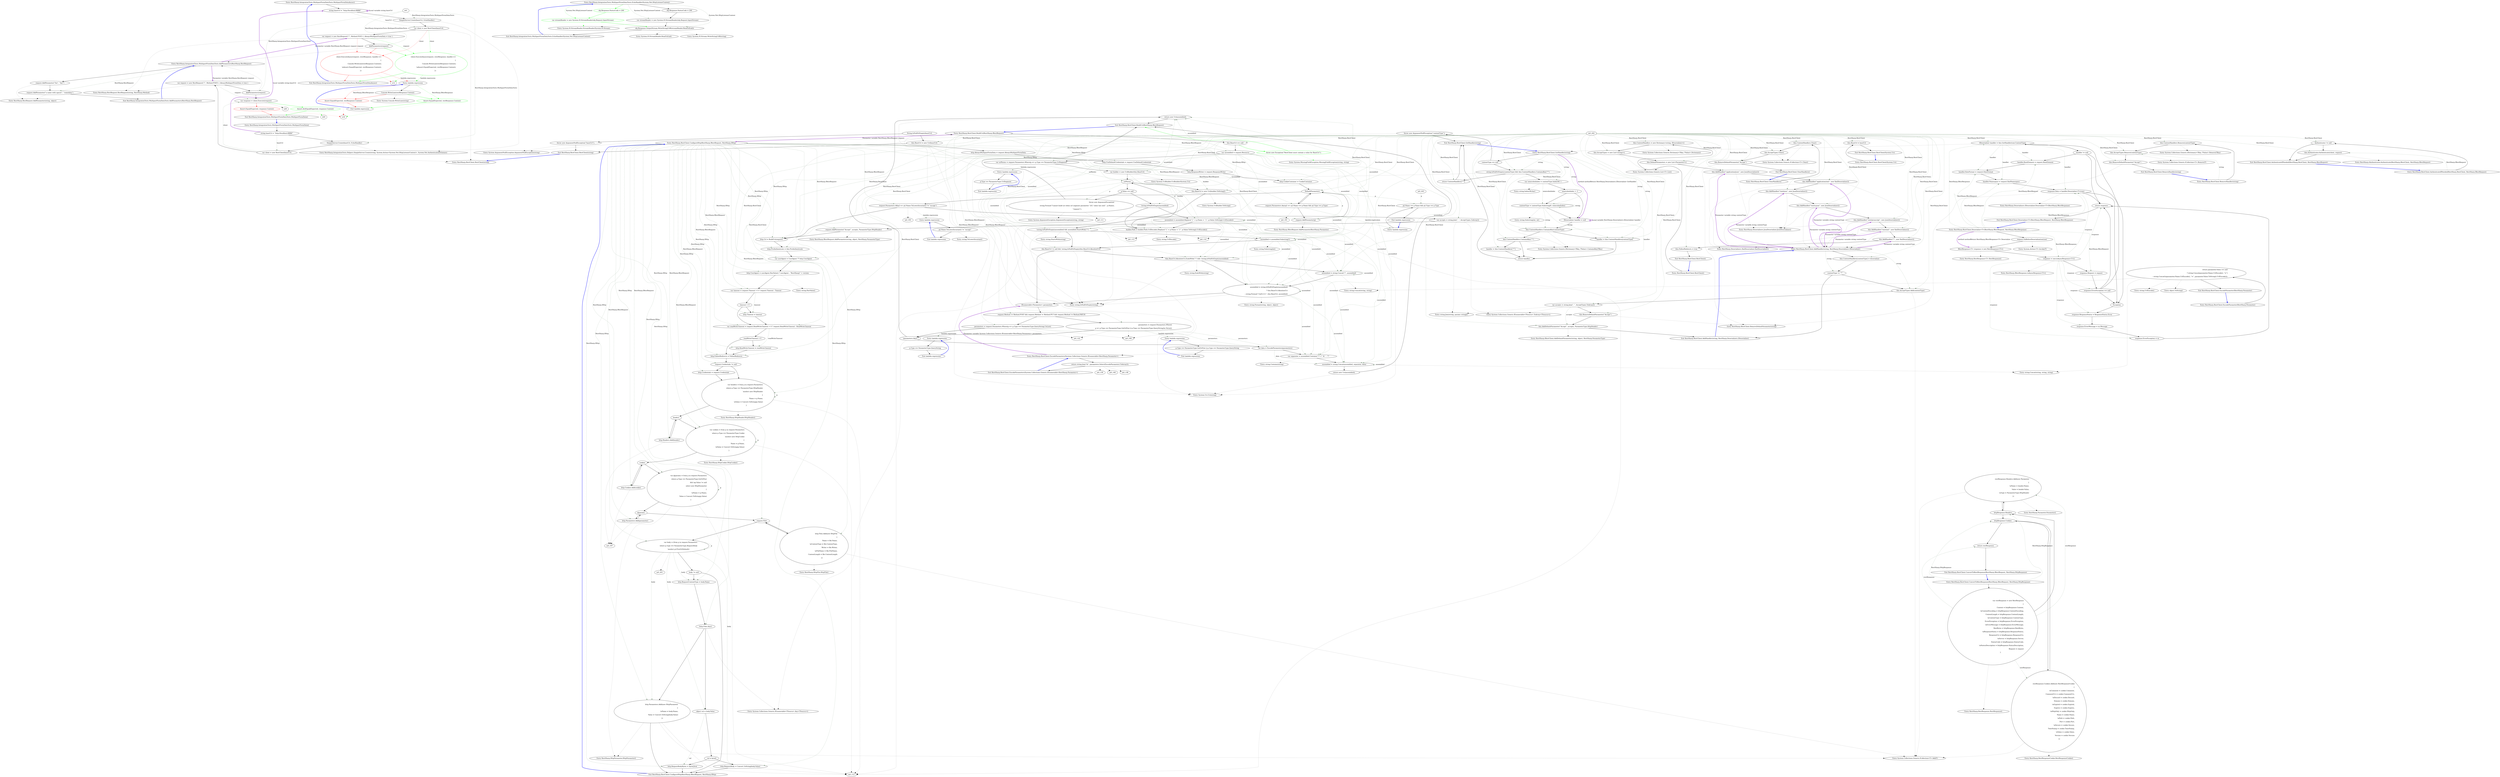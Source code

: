 digraph  {
n0 [label="Entry RestSharp.IntegrationTests.MultipartFormDataTests.MultipartFormDataAsync()", span="11-11", cluster="RestSharp.IntegrationTests.MultipartFormDataTests.MultipartFormDataAsync()"];
n1 [label="string baseUrl = ''http://localhost:8888/''", span="13-13", cluster="RestSharp.IntegrationTests.MultipartFormDataTests.MultipartFormDataAsync()"];
n2 [label="SimpleServer.Create(baseUrl, EchoHandler)", span="15-15", cluster="RestSharp.IntegrationTests.MultipartFormDataTests.MultipartFormDataAsync()"];
n3 [label="var client = new RestClient(baseUrl)", span="17-17", cluster="RestSharp.IntegrationTests.MultipartFormDataTests.MultipartFormDataAsync()"];
n8 [label="Entry RestSharp.IntegrationTests.Helpers.SimpleServer.Create(string, System.Action<System.Net.HttpListenerContext>, System.Net.AuthenticationSchemes)", span="12-12", cluster="RestSharp.IntegrationTests.Helpers.SimpleServer.Create(string, System.Action<System.Net.HttpListenerContext>, System.Net.AuthenticationSchemes)"];
n4 [label="var request = new RestRequest(''/'', Method.POST) { AlwaysMultipartFormData = true }", span="18-18", cluster="RestSharp.IntegrationTests.MultipartFormDataTests.MultipartFormDataAsync()"];
n6 [color=red, community=0, label="client.ExecuteAsync(request, (restResponse, handle) =>\r\n                {\r\n                    Console.WriteLine(restResponse.Content);\r\n                    \\nAssert.Equal(Expected, restResponse.Content);\r\n                })", span="22-26", cluster="RestSharp.IntegrationTests.MultipartFormDataTests.MultipartFormDataAsync()"];
d6 [color=green, community=0, label="client.ExecuteAsync(request, (restResponse, handle) =>\r\n                {\r\n                    Console.WriteLine(restResponse.Content);\r\n                    \\nAssert.Equal(Expected, restResponse.Content);\r\n                })", span="21-25", cluster="RestSharp.IntegrationTests.MultipartFormDataTests.MultipartFormDataAsync()"];
n9 [label="Entry RestSharp.RestClient.RestClient(string)", span="77-77", cluster="RestSharp.RestClient.RestClient(string)"];
n5 [label="AddParameters(request)", span="20-20", cluster="RestSharp.IntegrationTests.MultipartFormDataTests.MultipartFormDataAsync()"];
n10 [label="Entry RestSharp.RestRequest.RestRequest(string, RestSharp.Method)", span="95-95", cluster="RestSharp.RestRequest.RestRequest(string, RestSharp.Method)"];
n11 [label="Entry RestSharp.IntegrationTests.MultipartFormDataTests.AddParameters(RestSharp.RestRequest)", span="55-55", cluster="RestSharp.IntegrationTests.MultipartFormDataTests.AddParameters(RestSharp.RestRequest)"];
n7 [label="Exit RestSharp.IntegrationTests.MultipartFormDataTests.MultipartFormDataAsync()", span="11-11", cluster="RestSharp.IntegrationTests.MultipartFormDataTests.MultipartFormDataAsync()"];
n13 [label="Entry lambda expression", span="22-26", cluster="lambda expression"];
n29 [label="request.AddParameter(''foo'', ''bar'')", span="57-57", cluster="RestSharp.IntegrationTests.MultipartFormDataTests.AddParameters(RestSharp.RestRequest)"];
n30 [label="request.AddParameter(''a name with spaces'', ''somedata'')", span="58-58", cluster="RestSharp.IntegrationTests.MultipartFormDataTests.AddParameters(RestSharp.RestRequest)"];
n23 [label="var request = new RestRequest(''/'', Method.POST) { AlwaysMultipartFormData = true }", span="39-39", cluster="RestSharp.IntegrationTests.MultipartFormDataTests.MultipartFormData()"];
n32 [label="Entry RestSharp.RestRequest.AddParameter(string, object)", span="368-368", cluster="RestSharp.RestRequest.AddParameter(string, object)"];
n31 [label="Exit RestSharp.IntegrationTests.MultipartFormDataTests.AddParameters(RestSharp.RestRequest)", span="55-55", cluster="RestSharp.IntegrationTests.MultipartFormDataTests.AddParameters(RestSharp.RestRequest)"];
n14 [label="Console.WriteLine(restResponse.Content)", span="24-24", cluster="lambda expression"];
n15 [color=red, community=0, label="Assert.Equal(Expected, restResponse.Content)", span="25-25", cluster="lambda expression"];
d15 [color=green, community=0, label="Assert.Equal(Expected, restResponse.Content)", span="24-24", cluster="lambda expression"];
n17 [label="Entry System.Console.WriteLine(string)", span="0-0", cluster="System.Console.WriteLine(string)"];
n16 [label="Exit lambda expression", span="22-26", cluster="lambda expression"];
n19 [label="Entry RestSharp.IntegrationTests.MultipartFormDataTests.MultipartFormData()", span="31-31", cluster="RestSharp.IntegrationTests.MultipartFormDataTests.MultipartFormData()"];
n20 [label="string baseUrl = ''http://localhost:8888/''", span="34-34", cluster="RestSharp.IntegrationTests.MultipartFormDataTests.MultipartFormData()"];
n21 [label="SimpleServer.Create(baseUrl, EchoHandler)", span="36-36", cluster="RestSharp.IntegrationTests.MultipartFormDataTests.MultipartFormData()"];
n22 [label="var client = new RestClient(baseUrl)", span="38-38", cluster="RestSharp.IntegrationTests.MultipartFormDataTests.MultipartFormData()"];
n25 [label="var response = client.Execute(request)", span="43-43", cluster="RestSharp.IntegrationTests.MultipartFormDataTests.MultipartFormData()"];
n24 [label="AddParameters(request)", span="41-41", cluster="RestSharp.IntegrationTests.MultipartFormDataTests.MultipartFormData()"];
n26 [color=red, community=0, label="Assert.Equal(Expected, response.Content)", span="50-50", cluster="RestSharp.IntegrationTests.MultipartFormDataTests.MultipartFormData()"];
d26 [color=green, community=0, label="Assert.AreEqual(Expected, response.Content)", span="46-46", cluster="RestSharp.IntegrationTests.MultipartFormDataTests.MultipartFormData()"];
n27 [label="Exit RestSharp.IntegrationTests.MultipartFormDataTests.MultipartFormData()", span="31-31", cluster="RestSharp.IntegrationTests.MultipartFormDataTests.MultipartFormData()"];
n33 [label="Entry RestSharp.IntegrationTests.MultipartFormDataTests.EchoHandler(System.Net.HttpListenerContext)", span="73-73", cluster="RestSharp.IntegrationTests.MultipartFormDataTests.EchoHandler(System.Net.HttpListenerContext)"];
n34 [label="obj.Response.StatusCode = 200", span="75-75", cluster="RestSharp.IntegrationTests.MultipartFormDataTests.EchoHandler(System.Net.HttpListenerContext)"];
n35 [label="var streamReader = new System.IO.StreamReader(obj.Request.InputStream)", span="77-77", cluster="RestSharp.IntegrationTests.MultipartFormDataTests.EchoHandler(System.Net.HttpListenerContext)"];
n36 [label="obj.Response.OutputStream.WriteStringUtf8(streamReader.ReadToEnd())", span="79-79", cluster="RestSharp.IntegrationTests.MultipartFormDataTests.EchoHandler(System.Net.HttpListenerContext)"];
d35 [color=green, community=0, label="obj.Response.StatusCode = 200", span="60-60", cluster="RestSharp.IntegrationTests.MultipartFormDataTests.EchoHandler(System.Net.HttpListenerContext)"];
d36 [color=green, community=0, label="var streamReader = new System.IO.StreamReader(obj.Request.InputStream)", span="62-62", cluster="RestSharp.IntegrationTests.MultipartFormDataTests.EchoHandler(System.Net.HttpListenerContext)"];
n38 [label="Entry System.IO.StreamReader.StreamReader(System.IO.Stream)", span="0-0", cluster="System.IO.StreamReader.StreamReader(System.IO.Stream)"];
n37 [label="Exit RestSharp.IntegrationTests.MultipartFormDataTests.EchoHandler(System.Net.HttpListenerContext)", span="73-73", cluster="RestSharp.IntegrationTests.MultipartFormDataTests.EchoHandler(System.Net.HttpListenerContext)"];
n39 [label="Entry System.IO.StreamReader.ReadToEnd()", span="0-0", cluster="System.IO.StreamReader.ReadToEnd()"];
n40 [label="Entry System.IO.Stream.WriteStringUtf8(string)", span="7-7", cluster="System.IO.Stream.WriteStringUtf8(string)"];
m0_22 [label="String.IsNullOrEmpty(baseUrl)", span="79-79", cluster="RestSharp.RestClient.RestClient(string)", file="RestClient.cs"];
m0_24 [label="this.BaseUrl = new Uri(baseUrl)", span="82-82", cluster="RestSharp.RestClient.RestClient(string)", file="RestClient.cs"];
m0_23 [label="throw new ArgumentNullException(''baseUrl'');", span="80-80", cluster="RestSharp.RestClient.RestClient(string)", file="RestClient.cs"];
m0_25 [label="Exit RestSharp.RestClient.RestClient(string)", span="77-77", cluster="RestSharp.RestClient.RestClient(string)", file="RestClient.cs"];
m0_141 [label="Entry RestSharp.RestClient.EncodeParameter(RestSharp.Parameter)", span="320-320", cluster="RestSharp.RestClient.EncodeParameter(RestSharp.Parameter)", file="RestClient.cs"];
m0_142 [label="return parameter.Value == null\r\n                ? string.Concat(parameter.Name.UrlEncode(), ''='')\r\n                : string.Concat(\\nparameter.Name.UrlEncode(), ''='', parameter.Value.ToString().UrlEncode());", span="322-324", cluster="RestSharp.RestClient.EncodeParameter(RestSharp.Parameter)", file="RestClient.cs"];
m0_143 [label="Exit RestSharp.RestClient.EncodeParameter(RestSharp.Parameter)", span="320-320", cluster="RestSharp.RestClient.EncodeParameter(RestSharp.Parameter)", file="RestClient.cs"];
m0_0 [label="Entry RestSharp.RestClient.RestClient()", span="43-43", cluster="RestSharp.RestClient.RestClient()", file="RestClient.cs"];
m0_1 [label="this.ContentHandlers = new Dictionary<string, IDeserializer>()", span="48-48", cluster="RestSharp.RestClient.RestClient()", file="RestClient.cs"];
m0_2 [label="this.AcceptTypes = new List<string>()", span="49-49", cluster="RestSharp.RestClient.RestClient()", file="RestClient.cs"];
m0_3 [label="this.DefaultParameters = new List<Parameter>()", span="50-50", cluster="RestSharp.RestClient.RestClient()", file="RestClient.cs"];
m0_4 [label="this.AddHandler(''application/json'', new JsonDeserializer())", span="53-53", cluster="RestSharp.RestClient.RestClient()", file="RestClient.cs"];
m0_5 [label="this.AddHandler(''application/xml'', new XmlDeserializer())", span="54-54", cluster="RestSharp.RestClient.RestClient()", file="RestClient.cs"];
m0_6 [label="this.AddHandler(''text/json'', new JsonDeserializer())", span="55-55", cluster="RestSharp.RestClient.RestClient()", file="RestClient.cs"];
m0_7 [label="this.AddHandler(''text/x-json'', new JsonDeserializer())", span="56-56", cluster="RestSharp.RestClient.RestClient()", file="RestClient.cs"];
m0_8 [label="this.AddHandler(''text/javascript'', new JsonDeserializer())", span="57-57", cluster="RestSharp.RestClient.RestClient()", file="RestClient.cs"];
m0_9 [label="this.AddHandler(''text/xml'', new XmlDeserializer())", span="58-58", cluster="RestSharp.RestClient.RestClient()", file="RestClient.cs"];
m0_10 [label="this.AddHandler(''*'', new XmlDeserializer())", span="59-59", cluster="RestSharp.RestClient.RestClient()", file="RestClient.cs"];
m0_11 [label="this.FollowRedirects = true", span="61-61", cluster="RestSharp.RestClient.RestClient()", file="RestClient.cs"];
m0_12 [label="Exit RestSharp.RestClient.RestClient()", span="43-43", cluster="RestSharp.RestClient.RestClient()", file="RestClient.cs"];
m0_38 [label="Entry string.Join(string, params string[])", span="0-0", cluster="string.Join(string, params string[])", file="RestClient.cs"];
m0_48 [label="Entry RestSharp.RestClient.ClearHandlers()", span="129-129", cluster="RestSharp.RestClient.ClearHandlers()", file="RestClient.cs"];
m0_49 [label="this.ContentHandlers.Clear()", span="131-131", cluster="RestSharp.RestClient.ClearHandlers()", file="RestClient.cs"];
m0_50 [label="this.AcceptTypes.Clear()", span="132-132", cluster="RestSharp.RestClient.ClearHandlers()", file="RestClient.cs"];
m0_51 [label="this.RemoveDefaultParameter(''Accept'')", span="133-133", cluster="RestSharp.RestClient.ClearHandlers()", file="RestClient.cs"];
m0_52 [label="Exit RestSharp.RestClient.ClearHandlers()", span="129-129", cluster="RestSharp.RestClient.ClearHandlers()", file="RestClient.cs"];
m0_107 [label="Entry System.MissingFieldException.MissingFieldException(string, string)", span="0-0", cluster="System.MissingFieldException.MissingFieldException(string, string)", file="RestClient.cs"];
m0_18 [label="Entry RestSharp.RestClient.RestClient(System.Uri)", span="68-68", cluster="RestSharp.RestClient.RestClient(System.Uri)", file="RestClient.cs"];
m0_19 [label="this.BaseUrl = baseUrl", span="70-70", cluster="RestSharp.RestClient.RestClient(System.Uri)", file="RestClient.cs"];
m0_20 [label="Exit RestSharp.RestClient.RestClient(System.Uri)", span="68-68", cluster="RestSharp.RestClient.RestClient(System.Uri)", file="RestClient.cs"];
m0_40 [label="Entry RestSharp.IRestClient.AddDefaultParameter(string, object, RestSharp.ParameterType)", span="321-321", cluster="RestSharp.IRestClient.AddDefaultParameter(string, object, RestSharp.ParameterType)", file="RestClient.cs"];
m0_76 [label="Entry RestSharp.IAuthenticator.Authenticate(RestSharp.IRestClient, RestSharp.IRestRequest)", span="20-20", cluster="RestSharp.IAuthenticator.Authenticate(RestSharp.IRestClient, RestSharp.IRestRequest)", file="RestClient.cs"];
m0_220 [label="Entry RestSharp.RestClient.Deserialize<T>(RestSharp.IRestRequest, RestSharp.IRestResponse)", span="546-546", cluster="RestSharp.RestClient.Deserialize<T>(RestSharp.IRestRequest, RestSharp.IRestResponse)", file="RestClient.cs"];
m0_221 [label="request.OnBeforeDeserialization(raw)", span="548-548", cluster="RestSharp.RestClient.Deserialize<T>(RestSharp.IRestRequest, RestSharp.IRestResponse)", file="RestClient.cs"];
m0_222 [label="IRestResponse<T> response = new RestResponse<T>()", span="550-550", cluster="RestSharp.RestClient.Deserialize<T>(RestSharp.IRestRequest, RestSharp.IRestResponse)", file="RestClient.cs"];
m0_223 [label="response = raw.toAsyncResponse<T>()", span="553-553", cluster="RestSharp.RestClient.Deserialize<T>(RestSharp.IRestRequest, RestSharp.IRestResponse)", file="RestClient.cs"];
m0_224 [label="response.Request = request", span="554-554", cluster="RestSharp.RestClient.Deserialize<T>(RestSharp.IRestRequest, RestSharp.IRestResponse)", file="RestClient.cs"];
m0_226 [label="IDeserializer handler = this.GetHandler(raw.ContentType)", span="561-561", cluster="RestSharp.RestClient.Deserialize<T>(RestSharp.IRestRequest, RestSharp.IRestResponse)", file="RestClient.cs"];
m0_228 [label="handler.RootElement = request.RootElement", span="567-567", cluster="RestSharp.RestClient.Deserialize<T>(RestSharp.IRestRequest, RestSharp.IRestResponse)", file="RestClient.cs"];
m0_229 [label="handler.DateFormat = request.DateFormat", span="568-568", cluster="RestSharp.RestClient.Deserialize<T>(RestSharp.IRestRequest, RestSharp.IRestResponse)", file="RestClient.cs"];
m0_230 [label="handler.Namespace = request.XmlNamespace", span="569-569", cluster="RestSharp.RestClient.Deserialize<T>(RestSharp.IRestRequest, RestSharp.IRestResponse)", file="RestClient.cs"];
m0_231 [label="response.Data = handler.Deserialize<T>(raw)", span="571-571", cluster="RestSharp.RestClient.Deserialize<T>(RestSharp.IRestRequest, RestSharp.IRestResponse)", file="RestClient.cs"];
m0_225 [label="response.ErrorException == null", span="559-559", cluster="RestSharp.RestClient.Deserialize<T>(RestSharp.IRestRequest, RestSharp.IRestResponse)", file="RestClient.cs"];
m0_233 [label="response.ResponseStatus = ResponseStatus.Error", span="577-577", cluster="RestSharp.RestClient.Deserialize<T>(RestSharp.IRestRequest, RestSharp.IRestResponse)", file="RestClient.cs"];
m0_234 [label="response.ErrorMessage = ex.Message", span="578-578", cluster="RestSharp.RestClient.Deserialize<T>(RestSharp.IRestRequest, RestSharp.IRestResponse)", file="RestClient.cs"];
m0_235 [label="response.ErrorException = ex", span="579-579", cluster="RestSharp.RestClient.Deserialize<T>(RestSharp.IRestRequest, RestSharp.IRestResponse)", file="RestClient.cs"];
m0_236 [label="return response;", span="582-582", cluster="RestSharp.RestClient.Deserialize<T>(RestSharp.IRestRequest, RestSharp.IRestResponse)", file="RestClient.cs"];
m0_232 [label=Exception, span="575-575", cluster="RestSharp.RestClient.Deserialize<T>(RestSharp.IRestRequest, RestSharp.IRestResponse)", file="RestClient.cs"];
m0_227 [label="handler != null", span="565-565", cluster="RestSharp.RestClient.Deserialize<T>(RestSharp.IRestRequest, RestSharp.IRestResponse)", file="RestClient.cs"];
m0_237 [label="Exit RestSharp.RestClient.Deserialize<T>(RestSharp.IRestRequest, RestSharp.IRestResponse)", span="546-546", cluster="RestSharp.RestClient.Deserialize<T>(RestSharp.IRestRequest, RestSharp.IRestResponse)", file="RestClient.cs"];
m0_241 [label="Entry RestSharp.Deserializers.IDeserializer.Deserialize<T>(RestSharp.IRestResponse)", span="20-20", cluster="RestSharp.Deserializers.IDeserializer.Deserialize<T>(RestSharp.IRestResponse)", file="RestClient.cs"];
m0_53 [label="Entry System.Collections.Generic.ICollection<T>.Clear()", span="0-0", cluster="System.Collections.Generic.ICollection<T>.Clear()", file="RestClient.cs"];
m0_117 [label="Entry string.StartsWith(string)", span="0-0", cluster="string.StartsWith(string)", file="RestClient.cs"];
m0_14 [label="Entry System.Collections.Generic.List<T>.List()", span="0-0", cluster="System.Collections.Generic.List<T>.List()", file="RestClient.cs"];
m0_205 [label="Entry lambda expression", span="352-352", cluster="lambda expression", file="RestClient.cs"];
m0_127 [label="Entry lambda expression", span="256-256", cluster="lambda expression", file="RestClient.cs"];
m0_130 [label="Entry lambda expression", span="296-296", cluster="lambda expression", file="RestClient.cs"];
m0_133 [label="Entry lambda expression", span="300-300", cluster="lambda expression", file="RestClient.cs"];
m0_128 [label="p.Type == ParameterType.UrlSegment", span="256-256", cluster="lambda expression", file="RestClient.cs"];
m0_129 [label="Exit lambda expression", span="256-256", cluster="lambda expression", file="RestClient.cs"];
m0_131 [label="p.Type == ParameterType.GetOrPost || p.Type == ParameterType.QueryString", span="296-296", cluster="lambda expression", file="RestClient.cs"];
m0_132 [label="Exit lambda expression", span="296-296", cluster="lambda expression", file="RestClient.cs"];
m0_134 [label="p.Type == ParameterType.QueryString", span="300-300", cluster="lambda expression", file="RestClient.cs"];
m0_135 [label="Exit lambda expression", span="300-300", cluster="lambda expression", file="RestClient.cs"];
m0_203 [label="p2.Name == p.Name && p2.Type == p.Type", span="340-340", cluster="lambda expression", file="RestClient.cs"];
m0_202 [label="Entry lambda expression", span="340-340", cluster="lambda expression", file="RestClient.cs"];
m0_204 [label="Exit lambda expression", span="340-340", cluster="lambda expression", file="RestClient.cs"];
m0_206 [label="p2.Name.ToLowerInvariant() != ''accept''", span="352-352", cluster="lambda expression", file="RestClient.cs"];
m0_207 [label="Exit lambda expression", span="352-352", cluster="lambda expression", file="RestClient.cs"];
m0_27 [label="Entry System.ArgumentNullException.ArgumentNullException(string)", span="0-0", cluster="System.ArgumentNullException.ArgumentNullException(string)", file="RestClient.cs"];
m0_198 [label="Entry RestSharp.HttpCookie.HttpCookie()", span="7-7", cluster="RestSharp.HttpCookie.HttpCookie()", file="RestClient.cs"];
m0_240 [label="Entry RestSharp.IRestResponse.toAsyncResponse<T>()", span="5-5", cluster="RestSharp.IRestResponse.toAsyncResponse<T>()", file="RestClient.cs"];
m0_217 [label="Entry RestSharp.RestResponse.RestResponse()", span="173-173", cluster="RestSharp.RestResponse.RestResponse()", file="RestClient.cs"];
m0_238 [label="Entry System.Action<T>.Invoke(T)", span="0-0", cluster="System.Action<T>.Invoke(T)", file="RestClient.cs"];
m0_77 [label="Entry RestSharp.RestClient.BuildUri(RestSharp.IRestRequest)", span="250-250", cluster="RestSharp.RestClient.BuildUri(RestSharp.IRestRequest)", file="RestClient.cs"];
m0_78 [label="this.BaseUrl == null", span="252-252", cluster="RestSharp.RestClient.BuildUri(RestSharp.IRestRequest)", file="RestClient.cs"];
m0_80 [label="var assembled = request.Resource", span="255-255", cluster="RestSharp.RestClient.BuildUri(RestSharp.IRestRequest)", file="RestClient.cs"];
m0_81 [label="var urlParms = request.Parameters.Where(p => p.Type == ParameterType.UrlSegment)", span="256-256", cluster="RestSharp.RestClient.BuildUri(RestSharp.IRestRequest)", file="RestClient.cs"];
m0_97 [label="request.Method != Method.POST && request.Method != Method.PUT && request.Method != Method.PATCH", span="293-293", cluster="RestSharp.RestClient.BuildUri(RestSharp.IRestRequest)", file="RestClient.cs"];
m0_98 [label="parameters = request.Parameters.Where(\r\n                    p => p.Type == ParameterType.GetOrPost || p.Type == ParameterType.QueryString)\\n.ToList()", span="295-296", cluster="RestSharp.RestClient.BuildUri(RestSharp.IRestRequest)", file="RestClient.cs"];
m0_99 [label="parameters = request.Parameters.Where(p => p.Type == ParameterType.QueryString).ToList()", span="300-300", cluster="RestSharp.RestClient.BuildUri(RestSharp.IRestRequest)", file="RestClient.cs"];
m0_79 [color=green, community=0, label="throw new Exception(''RestClient must contain a value for BaseUrl'');", span="253-253", cluster="RestSharp.RestClient.BuildUri(RestSharp.IRestRequest)", file="RestClient.cs"];
m0_86 [label="!string.IsNullOrEmpty(assembled)", span="268-268", cluster="RestSharp.RestClient.BuildUri(RestSharp.IRestRequest)", file="RestClient.cs"];
m0_87 [label="assembled = assembled.Replace(''{'' + p.Name + ''}'', p.Value.ToString().UrlEncode())", span="269-269", cluster="RestSharp.RestClient.BuildUri(RestSharp.IRestRequest)", file="RestClient.cs"];
m0_90 [label="!string.IsNullOrEmpty(assembled) && assembled.StartsWith(''/'')", span="276-276", cluster="RestSharp.RestClient.BuildUri(RestSharp.IRestRequest)", file="RestClient.cs"];
m0_91 [label="assembled = assembled.Substring(1)", span="278-278", cluster="RestSharp.RestClient.BuildUri(RestSharp.IRestRequest)", file="RestClient.cs"];
m0_93 [label="!this.BaseUrl.AbsoluteUri.EndsWith(''/'') && !string.IsNullOrEmpty(assembled)", span="283-283", cluster="RestSharp.RestClient.BuildUri(RestSharp.IRestRequest)", file="RestClient.cs"];
m0_94 [label="assembled = string.Concat(''/'', assembled)", span="284-284", cluster="RestSharp.RestClient.BuildUri(RestSharp.IRestRequest)", file="RestClient.cs"];
m0_95 [label="assembled = string.IsNullOrEmpty(assembled)\r\n                    ? this.BaseUrl.AbsoluteUri\r\n                    : string.Format(''{\\n0}{1}'', this.BaseUrl, assembled)", span="286-288", cluster="RestSharp.RestClient.BuildUri(RestSharp.IRestRequest)", file="RestClient.cs"];
m0_101 [label="return new Uri(assembled);", span="304-304", cluster="RestSharp.RestClient.BuildUri(RestSharp.IRestRequest)", file="RestClient.cs"];
m0_103 [label="var separator = assembled.Contains(''?'') ? ''&'' : ''?''", span="308-308", cluster="RestSharp.RestClient.BuildUri(RestSharp.IRestRequest)", file="RestClient.cs"];
m0_104 [label="assembled = string.Concat(assembled, separator, data)", span="310-310", cluster="RestSharp.RestClient.BuildUri(RestSharp.IRestRequest)", file="RestClient.cs"];
m0_82 [label="var builder = new UriBuilder(this.BaseUrl)", span="257-257", cluster="RestSharp.RestClient.BuildUri(RestSharp.IRestRequest)", file="RestClient.cs"];
m0_83 [label=urlParms, span="259-259", cluster="RestSharp.RestClient.BuildUri(RestSharp.IRestRequest)", file="RestClient.cs"];
m0_88 [label="builder.Path = builder.Path.UrlDecode().Replace(''{'' + p.Name + ''}'', p.Value.ToString().UrlEncode())", span="271-271", cluster="RestSharp.RestClient.BuildUri(RestSharp.IRestRequest)", file="RestClient.cs"];
m0_89 [label="this.BaseUrl = new Uri(builder.ToString())", span="274-274", cluster="RestSharp.RestClient.BuildUri(RestSharp.IRestRequest)", file="RestClient.cs"];
m0_84 [label="p.Value == null", span="261-261", cluster="RestSharp.RestClient.BuildUri(RestSharp.IRestRequest)", file="RestClient.cs"];
m0_85 [label="throw new ArgumentException(\r\n                        string.Format(''Cannot build uri when url segment parameter '{0}' value \\nis null.'', p.Name),\r\n                        ''request'');", span="263-265", cluster="RestSharp.RestClient.BuildUri(RestSharp.IRestRequest)", file="RestClient.cs"];
m0_92 [label="this.BaseUrl != null && !string.IsNullOrEmpty(this.BaseUrl.AbsoluteUri)", span="281-281", cluster="RestSharp.RestClient.BuildUri(RestSharp.IRestRequest)", file="RestClient.cs"];
m0_96 [label="IEnumerable<Parameter> parameters", span="291-291", cluster="RestSharp.RestClient.BuildUri(RestSharp.IRestRequest)", file="RestClient.cs"];
m0_100 [label="!parameters.Any()", span="303-303", cluster="RestSharp.RestClient.BuildUri(RestSharp.IRestRequest)", file="RestClient.cs"];
m0_102 [label="var data = EncodeParameters(parameters)", span="307-307", cluster="RestSharp.RestClient.BuildUri(RestSharp.IRestRequest)", file="RestClient.cs"];
m0_105 [label="return new Uri(assembled);", span="312-312", cluster="RestSharp.RestClient.BuildUri(RestSharp.IRestRequest)", file="RestClient.cs"];
m0_106 [label="Exit RestSharp.RestClient.BuildUri(RestSharp.IRestRequest)", span="250-250", cluster="RestSharp.RestClient.BuildUri(RestSharp.IRestRequest)", file="RestClient.cs"];
m0_13 [label="Entry System.Collections.Generic.Dictionary<TKey, TValue>.Dictionary()", span="0-0", cluster="System.Collections.Generic.Dictionary<TKey, TValue>.Dictionary()", file="RestClient.cs"];
m0_194 [label="Entry RestSharp.IRestRequest.AddParameter(string, object, RestSharp.ParameterType)", span="246-246", cluster="RestSharp.IRestRequest.AddParameter(string, object, RestSharp.ParameterType)", file="RestClient.cs"];
m0_41 [label="Entry RestSharp.RestClient.RemoveHandler(string)", span="119-119", cluster="RestSharp.RestClient.RemoveHandler(string)", file="RestClient.cs"];
m0_42 [label="this.ContentHandlers.Remove(contentType)", span="121-121", cluster="RestSharp.RestClient.RemoveHandler(string)", file="RestClient.cs"];
m0_43 [label="this.AcceptTypes.Remove(contentType)", span="122-122", cluster="RestSharp.RestClient.RemoveHandler(string)", file="RestClient.cs"];
m0_44 [label="this.RemoveDefaultParameter(''Accept'')", span="123-123", cluster="RestSharp.RestClient.RemoveHandler(string)", file="RestClient.cs"];
m0_45 [label="Exit RestSharp.RestClient.RemoveHandler(string)", span="119-119", cluster="RestSharp.RestClient.RemoveHandler(string)", file="RestClient.cs"];
m0_26 [label="Entry string.IsNullOrEmpty(string)", span="0-0", cluster="string.IsNullOrEmpty(string)", file="RestClient.cs"];
m0_47 [label="Entry System.Collections.Generic.ICollection<T>.Remove(T)", span="0-0", cluster="System.Collections.Generic.ICollection<T>.Remove(T)", file="RestClient.cs"];
m0_144 [label="Entry string.UrlEncode()", span="50-50", cluster="string.UrlEncode()", file="RestClient.cs"];
m0_110 [label="Entry System.ArgumentException.ArgumentException(string, string)", span="0-0", cluster="System.ArgumentException.ArgumentException(string, string)", file="RestClient.cs"];
m0_39 [label="Entry RestSharp.IRestClient.RemoveDefaultParameter(string)", span="284-284", cluster="RestSharp.IRestClient.RemoveDefaultParameter(string)", file="RestClient.cs"];
m0_72 [label="Entry RestSharp.RestClient.AuthenticateIfNeeded(RestSharp.RestClient, RestSharp.IRestRequest)", span="237-237", cluster="RestSharp.RestClient.AuthenticateIfNeeded(RestSharp.RestClient, RestSharp.IRestRequest)", file="RestClient.cs"];
m0_73 [label="Authenticator != null", span="239-239", cluster="RestSharp.RestClient.AuthenticateIfNeeded(RestSharp.RestClient, RestSharp.IRestRequest)", file="RestClient.cs"];
m0_74 [label="this.Authenticator.Authenticate(client, request)", span="241-241", cluster="RestSharp.RestClient.AuthenticateIfNeeded(RestSharp.RestClient, RestSharp.IRestRequest)", file="RestClient.cs"];
m0_75 [label="Exit RestSharp.RestClient.AuthenticateIfNeeded(RestSharp.RestClient, RestSharp.IRestRequest)", span="237-237", cluster="RestSharp.RestClient.AuthenticateIfNeeded(RestSharp.RestClient, RestSharp.IRestRequest)", file="RestClient.cs"];
m0_199 [label="Entry RestSharp.HttpParameter.HttpParameter()", span="6-6", cluster="RestSharp.HttpParameter.HttpParameter()", file="RestClient.cs"];
m0_208 [label="Entry string.ToLowerInvariant()", span="0-0", cluster="string.ToLowerInvariant()", file="RestClient.cs"];
m0_36 [label="Entry System.Collections.Generic.ICollection<T>.Add(T)", span="0-0", cluster="System.Collections.Generic.ICollection<T>.Add(T)", file="RestClient.cs"];
m0_54 [label="Entry RestSharp.RestClient.GetHandler(string)", span="141-141", cluster="RestSharp.RestClient.GetHandler(string)", file="RestClient.cs"];
m0_55 [label="contentType == null", span="143-143", cluster="RestSharp.RestClient.GetHandler(string)", file="RestClient.cs"];
m0_57 [label="string.IsNullOrEmpty(contentType) && this.ContentHandlers.ContainsKey(''*'')", span="146-146", cluster="RestSharp.RestClient.GetHandler(string)", file="RestClient.cs"];
m0_59 [label="var semicolonIndex = contentType.IndexOf(';')", span="151-151", cluster="RestSharp.RestClient.GetHandler(string)", file="RestClient.cs"];
m0_61 [label="contentType = contentType.Substring(0, semicolonIndex)", span="154-154", cluster="RestSharp.RestClient.GetHandler(string)", file="RestClient.cs"];
m0_62 [label="IDeserializer handler = null", span="156-156", cluster="RestSharp.RestClient.GetHandler(string)", file="RestClient.cs"];
m0_63 [label="this.ContentHandlers.ContainsKey(contentType)", span="158-158", cluster="RestSharp.RestClient.GetHandler(string)", file="RestClient.cs"];
m0_64 [label="handler = this.ContentHandlers[contentType]", span="160-160", cluster="RestSharp.RestClient.GetHandler(string)", file="RestClient.cs"];
m0_56 [label="throw new ArgumentNullException(''contentType'');", span="144-144", cluster="RestSharp.RestClient.GetHandler(string)", file="RestClient.cs"];
m0_58 [label="return ContentHandlers[''*''];", span="148-148", cluster="RestSharp.RestClient.GetHandler(string)", file="RestClient.cs"];
m0_60 [label="semicolonIndex > -1", span="153-153", cluster="RestSharp.RestClient.GetHandler(string)", file="RestClient.cs"];
m0_67 [label="return handler;", span="167-167", cluster="RestSharp.RestClient.GetHandler(string)", file="RestClient.cs"];
m0_65 [label="this.ContentHandlers.ContainsKey(''*'')", span="162-162", cluster="RestSharp.RestClient.GetHandler(string)", file="RestClient.cs"];
m0_66 [label="handler = this.ContentHandlers[''*'']", span="164-164", cluster="RestSharp.RestClient.GetHandler(string)", file="RestClient.cs"];
m0_68 [label="Exit RestSharp.RestClient.GetHandler(string)", span="141-141", cluster="RestSharp.RestClient.GetHandler(string)", file="RestClient.cs"];
m0_219 [label="Entry RestSharp.RestResponseCookie.RestResponseCookie()", span="4-4", cluster="RestSharp.RestResponseCookie.RestResponseCookie()", file="RestClient.cs"];
m0_239 [label="Entry RestSharp.RestResponse<T>.RestResponse()", span="141-141", cluster="RestSharp.RestResponse<T>.RestResponse()", file="RestClient.cs"];
m0_123 [label="Entry System.Collections.Generic.IEnumerable<TSource>.Any<TSource>()", span="0-0", cluster="System.Collections.Generic.IEnumerable<TSource>.Any<TSource>()", file="RestClient.cs"];
m0_37 [label="Entry System.Collections.Generic.IEnumerable<TSource>.ToArray<TSource>()", span="0-0", cluster="System.Collections.Generic.IEnumerable<TSource>.ToArray<TSource>()", file="RestClient.cs"];
m0_192 [label="Entry RestSharp.IRestRequest.AddParameter(RestSharp.Parameter)", span="224-224", cluster="RestSharp.IRestRequest.AddParameter(RestSharp.Parameter)", file="RestClient.cs"];
m0_118 [label="Entry string.Substring(int)", span="0-0", cluster="string.Substring(int)", file="RestClient.cs"];
m0_28 [label="Entry System.Uri.Uri(string)", span="0-0", cluster="System.Uri.Uri(string)", file="RestClient.cs"];
m0_125 [label="Entry string.Contains(string)", span="0-0", cluster="string.Contains(string)", file="RestClient.cs"];
m0_71 [label="Entry string.Substring(int, int)", span="0-0", cluster="string.Substring(int, int)", file="RestClient.cs"];
m0_121 [label="Entry string.Format(string, object, object)", span="0-0", cluster="string.Format(string, object, object)", file="RestClient.cs"];
m0_124 [label="Entry RestSharp.RestClient.EncodeParameters(System.Collections.Generic.IEnumerable<RestSharp.Parameter>)", span="315-315", cluster="RestSharp.RestClient.EncodeParameters(System.Collections.Generic.IEnumerable<RestSharp.Parameter>)", file="RestClient.cs"];
m0_136 [label="return string.Join(''&'', parameters.Select(EncodeParameter).ToArray());", span="317-317", cluster="RestSharp.RestClient.EncodeParameters(System.Collections.Generic.IEnumerable<RestSharp.Parameter>)", file="RestClient.cs"];
m0_137 [label="Exit RestSharp.RestClient.EncodeParameters(System.Collections.Generic.IEnumerable<RestSharp.Parameter>)", span="315-315", cluster="RestSharp.RestClient.EncodeParameters(System.Collections.Generic.IEnumerable<RestSharp.Parameter>)", file="RestClient.cs"];
m0_209 [label="Entry RestSharp.RestClient.ConvertToRestResponse(RestSharp.IRestRequest, RestSharp.HttpResponse)", span="493-493", cluster="RestSharp.RestClient.ConvertToRestResponse(RestSharp.IRestRequest, RestSharp.HttpResponse)", file="RestClient.cs"];
m0_210 [label="var restResponse = new RestResponse\r\n                               {\r\n                                   Content = httpResponse.Content,\r\n                                   \\nContentEncoding = httpResponse.ContentEncoding,\r\n                                   ContentLength = httpResponse.ContentLength,\r\n                                   \\nContentType = httpResponse.ContentType,\r\n                                   ErrorException = httpResponse.ErrorException,\r\n                                   \\nErrorMessage = httpResponse.ErrorMessage,\r\n                                   RawBytes = httpResponse.RawBytes,\r\n                                   \\nResponseStatus = httpResponse.ResponseStatus,\r\n                                   ResponseUri = httpResponse.ResponseUri,\r\n                                   \\nServer = httpResponse.Server,\r\n                                   StatusCode = httpResponse.StatusCode,\r\n                                   \\nStatusDescription = httpResponse.StatusDescription,\r\n                                   Request = request\r\n                               }", span="495-510", cluster="RestSharp.RestClient.ConvertToRestResponse(RestSharp.IRestRequest, RestSharp.HttpResponse)", file="RestClient.cs"];
m0_211 [label="httpResponse.Headers", span="512-512", cluster="RestSharp.RestClient.ConvertToRestResponse(RestSharp.IRestRequest, RestSharp.HttpResponse)", file="RestClient.cs"];
m0_213 [label="httpResponse.Cookies", span="522-522", cluster="RestSharp.RestClient.ConvertToRestResponse(RestSharp.IRestRequest, RestSharp.HttpResponse)", file="RestClient.cs"];
m0_212 [label="restResponse.Headers.Add(new Parameter\r\n                                         {\r\n                                             \\nName = header.Name,\r\n                                             Value = header.Value,\r\n                                             \\nType = ParameterType.HttpHeader\r\n                                         })", span="514-519", cluster="RestSharp.RestClient.ConvertToRestResponse(RestSharp.IRestRequest, RestSharp.HttpResponse)", file="RestClient.cs"];
m0_214 [label="restResponse.Cookies.Add(new RestResponseCookie\r\n                                         {\r\n                                             \\nComment = cookie.Comment,\r\n                                             CommentUri = cookie.CommentUri,\r\n                                             \\nDiscard = cookie.Discard,\r\n                                             Domain = cookie.Domain,\r\n                                             \\nExpired = cookie.Expired,\r\n                                             Expires = cookie.Expires,\r\n                                             \\nHttpOnly = cookie.HttpOnly,\r\n                                             Name = cookie.Name,\r\n                                             \\nPath = cookie.Path,\r\n                                             Port = cookie.Port,\r\n                                             \\nSecure = cookie.Secure,\r\n                                             TimeStamp = cookie.TimeStamp,\r\n                                             \\nValue = cookie.Value,\r\n                                             Version = cookie.Version\r\n                                         })", span="524-540", cluster="RestSharp.RestClient.ConvertToRestResponse(RestSharp.IRestRequest, RestSharp.HttpResponse)", file="RestClient.cs"];
m0_215 [label="return restResponse;", span="543-543", cluster="RestSharp.RestClient.ConvertToRestResponse(RestSharp.IRestRequest, RestSharp.HttpResponse)", file="RestClient.cs"];
m0_216 [label="Exit RestSharp.RestClient.ConvertToRestResponse(RestSharp.IRestRequest, RestSharp.HttpResponse)", span="493-493", cluster="RestSharp.RestClient.ConvertToRestResponse(RestSharp.IRestRequest, RestSharp.HttpResponse)", file="RestClient.cs"];
m0_145 [label="Entry object.ToString()", span="0-0", cluster="object.ToString()", file="RestClient.cs"];
m0_119 [label="Entry string.EndsWith(string)", span="0-0", cluster="string.EndsWith(string)", file="RestClient.cs"];
m0_126 [label="Entry string.Concat(string, string, string)", span="0-0", cluster="string.Concat(string, string, string)", file="RestClient.cs"];
m0_46 [label="Entry System.Collections.Generic.IDictionary<TKey, TValue>.Remove(TKey)", span="0-0", cluster="System.Collections.Generic.IDictionary<TKey, TValue>.Remove(TKey)", file="RestClient.cs"];
m0_69 [label="Entry System.Collections.Generic.IDictionary<TKey, TValue>.ContainsKey(TKey)", span="0-0", cluster="System.Collections.Generic.IDictionary<TKey, TValue>.ContainsKey(TKey)", file="RestClient.cs"];
m0_109 [label="Entry System.UriBuilder.UriBuilder(System.Uri)", span="0-0", cluster="System.UriBuilder.UriBuilder(System.Uri)", file="RestClient.cs"];
m0_70 [label="Entry string.IndexOf(char)", span="0-0", cluster="string.IndexOf(char)", file="RestClient.cs"];
m0_146 [label="Entry RestSharp.RestClient.ConfigureHttp(RestSharp.IRestRequest, RestSharp.IHttp)", span="327-327", cluster="RestSharp.RestClient.ConfigureHttp(RestSharp.IRestRequest, RestSharp.IHttp)", file="RestClient.cs"];
m0_147 [label="http.AlwaysMultipartFormData = request.AlwaysMultipartFormData", span="329-329", cluster="RestSharp.RestClient.ConfigureHttp(RestSharp.IRestRequest, RestSharp.IHttp)", file="RestClient.cs"];
m0_148 [label="http.UseDefaultCredentials = request.UseDefaultCredentials", span="331-331", cluster="RestSharp.RestClient.ConfigureHttp(RestSharp.IRestRequest, RestSharp.IHttp)", file="RestClient.cs"];
m0_149 [label="http.ResponseWriter = request.ResponseWriter", span="333-333", cluster="RestSharp.RestClient.ConfigureHttp(RestSharp.IRestRequest, RestSharp.IHttp)", file="RestClient.cs"];
m0_150 [label="http.CookieContainer = CookieContainer", span="335-335", cluster="RestSharp.RestClient.ConfigureHttp(RestSharp.IRestRequest, RestSharp.IHttp)", file="RestClient.cs"];
m0_152 [label="request.Parameters.Any(p2 => p2.Name == p.Name && p2.Type == p.Type)", span="340-340", cluster="RestSharp.RestClient.ConfigureHttp(RestSharp.IRestRequest, RestSharp.IHttp)", file="RestClient.cs"];
m0_153 [label="request.AddParameter(p)", span="345-345", cluster="RestSharp.RestClient.ConfigureHttp(RestSharp.IRestRequest, RestSharp.IHttp)", file="RestClient.cs"];
m0_154 [label="request.Parameters.All(p2 => p2.Name.ToLowerInvariant() != ''accept'')", span="352-352", cluster="RestSharp.RestClient.ConfigureHttp(RestSharp.IRestRequest, RestSharp.IHttp)", file="RestClient.cs"];
m0_156 [label="request.AddParameter(''Accept'', accepts, ParameterType.HttpHeader)", span="356-356", cluster="RestSharp.RestClient.ConfigureHttp(RestSharp.IRestRequest, RestSharp.IHttp)", file="RestClient.cs"];
m0_157 [label="http.Url = BuildUri(request)", span="359-359", cluster="RestSharp.RestClient.ConfigureHttp(RestSharp.IRestRequest, RestSharp.IHttp)", file="RestClient.cs"];
m0_158 [label="http.PreAuthenticate = this.PreAuthenticate", span="360-360", cluster="RestSharp.RestClient.ConfigureHttp(RestSharp.IRestRequest, RestSharp.IHttp)", file="RestClient.cs"];
m0_159 [label="var userAgent = UserAgent ?? http.UserAgent", span="362-362", cluster="RestSharp.RestClient.ConfigureHttp(RestSharp.IRestRequest, RestSharp.IHttp)", file="RestClient.cs"];
m0_160 [label="http.UserAgent = userAgent.HasValue() ? userAgent : ''RestSharp/'' + version", span="364-364", cluster="RestSharp.RestClient.ConfigureHttp(RestSharp.IRestRequest, RestSharp.IHttp)", file="RestClient.cs"];
m0_161 [label="var timeout = request.Timeout > 0 ? request.Timeout : Timeout", span="366-366", cluster="RestSharp.RestClient.ConfigureHttp(RestSharp.IRestRequest, RestSharp.IHttp)", file="RestClient.cs"];
m0_163 [label="http.Timeout = timeout", span="370-370", cluster="RestSharp.RestClient.ConfigureHttp(RestSharp.IRestRequest, RestSharp.IHttp)", file="RestClient.cs"];
m0_164 [label="var readWriteTimeout = request.ReadWriteTimeout > 0 ? request.ReadWriteTimeout : ReadWriteTimeout", span="373-373", cluster="RestSharp.RestClient.ConfigureHttp(RestSharp.IRestRequest, RestSharp.IHttp)", file="RestClient.cs"];
m0_166 [label="http.ReadWriteTimeout = readWriteTimeout", span="377-377", cluster="RestSharp.RestClient.ConfigureHttp(RestSharp.IRestRequest, RestSharp.IHttp)", file="RestClient.cs"];
m0_167 [label="http.FollowRedirects = FollowRedirects", span="381-381", cluster="RestSharp.RestClient.ConfigureHttp(RestSharp.IRestRequest, RestSharp.IHttp)", file="RestClient.cs"];
m0_168 [label="request.Credentials != null", span="393-393", cluster="RestSharp.RestClient.ConfigureHttp(RestSharp.IRestRequest, RestSharp.IHttp)", file="RestClient.cs"];
m0_169 [label="http.Credentials = request.Credentials", span="395-395", cluster="RestSharp.RestClient.ConfigureHttp(RestSharp.IRestRequest, RestSharp.IHttp)", file="RestClient.cs"];
m0_170 [label="var headers = from p in request.Parameters\r\n                          where p.Type == ParameterType.HttpHeader\r\n                          \\nselect new HttpHeader\r\n                                 {\r\n                                     Name = p.Name,\r\n                                     \\nValue = Convert.ToString(p.Value)\r\n                                 }", span="398-404", cluster="RestSharp.RestClient.ConfigureHttp(RestSharp.IRestRequest, RestSharp.IHttp)", file="RestClient.cs"];
m0_172 [label="http.Headers.Add(header)", span="408-408", cluster="RestSharp.RestClient.ConfigureHttp(RestSharp.IRestRequest, RestSharp.IHttp)", file="RestClient.cs"];
m0_173 [label="var cookies = from p in request.Parameters\r\n                          where p.Type == ParameterType.Cookie\r\n                          \\nselect new HttpCookie\r\n                                 {\r\n                                     Name = p.Name,\r\n                                     \\nValue = Convert.ToString(p.Value)\r\n                                 }", span="411-417", cluster="RestSharp.RestClient.ConfigureHttp(RestSharp.IRestRequest, RestSharp.IHttp)", file="RestClient.cs"];
m0_175 [label="http.Cookies.Add(cookie)", span="421-421", cluster="RestSharp.RestClient.ConfigureHttp(RestSharp.IRestRequest, RestSharp.IHttp)", file="RestClient.cs"];
m0_176 [label="var @params = from p in request.Parameters\r\n                          where p.Type == ParameterType.GetOrPost\r\n                                && \\np.Value != null\r\n                          select new HttpParameter\r\n                                 {\r\n                                     \\nName = p.Name,\r\n                                     Value = Convert.ToString(p.Value)\r\n                                 }", span="424-431", cluster="RestSharp.RestClient.ConfigureHttp(RestSharp.IRestRequest, RestSharp.IHttp)", file="RestClient.cs"];
m0_178 [label="http.Parameters.Add(parameter)", span="435-435", cluster="RestSharp.RestClient.ConfigureHttp(RestSharp.IRestRequest, RestSharp.IHttp)", file="RestClient.cs"];
m0_179 [label="request.Files", span="438-438", cluster="RestSharp.RestClient.ConfigureHttp(RestSharp.IRestRequest, RestSharp.IHttp)", file="RestClient.cs"];
m0_180 [label="http.Files.Add(new HttpFile\r\n                               {\r\n                                   Name = file.Name,\r\n                                   \\nContentType = file.ContentType,\r\n                                   Writer = file.Writer,\r\n                                   \\nFileName = file.FileName,\r\n                                   ContentLength = file.ContentLength\r\n                               })", span="440-447", cluster="RestSharp.RestClient.ConfigureHttp(RestSharp.IRestRequest, RestSharp.IHttp)", file="RestClient.cs"];
m0_181 [label="var body = (from p in request.Parameters\r\n                        where p.Type == ParameterType.RequestBody\r\n                        \\nselect p).FirstOrDefault()", span="450-452", cluster="RestSharp.RestClient.ConfigureHttp(RestSharp.IRestRequest, RestSharp.IHttp)", file="RestClient.cs"];
m0_183 [label="http.RequestContentType = body.Name", span="458-458", cluster="RestSharp.RestClient.ConfigureHttp(RestSharp.IRestRequest, RestSharp.IHttp)", file="RestClient.cs"];
m0_184 [label="!http.Files.Any()", span="460-460", cluster="RestSharp.RestClient.ConfigureHttp(RestSharp.IRestRequest, RestSharp.IHttp)", file="RestClient.cs"];
m0_187 [label="http.RequestBodyBytes = (byte[])val", span="465-465", cluster="RestSharp.RestClient.ConfigureHttp(RestSharp.IRestRequest, RestSharp.IHttp)", file="RestClient.cs"];
m0_188 [label="http.RequestBody = Convert.ToString(body.Value)", span="467-467", cluster="RestSharp.RestClient.ConfigureHttp(RestSharp.IRestRequest, RestSharp.IHttp)", file="RestClient.cs"];
m0_189 [label="http.Parameters.Add(new HttpParameter\r\n                                        {\r\n                                            \\nName = body.Name,\r\n                                            Value = Convert.ToString(body.Value)\r\n                                        })", span="471-475", cluster="RestSharp.RestClient.ConfigureHttp(RestSharp.IRestRequest, RestSharp.IHttp)", file="RestClient.cs"];
m0_151 [label=DefaultParameters, span="338-338", cluster="RestSharp.RestClient.ConfigureHttp(RestSharp.IRestRequest, RestSharp.IHttp)", file="RestClient.cs"];
m0_155 [label="var accepts = string.Join('', '', AcceptTypes.ToArray())", span="355-355", cluster="RestSharp.RestClient.ConfigureHttp(RestSharp.IRestRequest, RestSharp.IHttp)", file="RestClient.cs"];
m0_162 [label="timeout > 0", span="368-368", cluster="RestSharp.RestClient.ConfigureHttp(RestSharp.IRestRequest, RestSharp.IHttp)", file="RestClient.cs"];
m0_165 [label="readWriteTimeout > 0", span="375-375", cluster="RestSharp.RestClient.ConfigureHttp(RestSharp.IRestRequest, RestSharp.IHttp)", file="RestClient.cs"];
m0_171 [label=headers, span="406-406", cluster="RestSharp.RestClient.ConfigureHttp(RestSharp.IRestRequest, RestSharp.IHttp)", file="RestClient.cs"];
m0_174 [label=cookies, span="419-419", cluster="RestSharp.RestClient.ConfigureHttp(RestSharp.IRestRequest, RestSharp.IHttp)", file="RestClient.cs"];
m0_177 [label="@params", span="433-433", cluster="RestSharp.RestClient.ConfigureHttp(RestSharp.IRestRequest, RestSharp.IHttp)", file="RestClient.cs"];
m0_182 [label="body != null", span="456-456", cluster="RestSharp.RestClient.ConfigureHttp(RestSharp.IRestRequest, RestSharp.IHttp)", file="RestClient.cs"];
m0_185 [label="object val = body.Value", span="462-462", cluster="RestSharp.RestClient.ConfigureHttp(RestSharp.IRestRequest, RestSharp.IHttp)", file="RestClient.cs"];
m0_186 [label="val is byte[]", span="464-464", cluster="RestSharp.RestClient.ConfigureHttp(RestSharp.IRestRequest, RestSharp.IHttp)", file="RestClient.cs"];
m0_190 [label="Exit RestSharp.RestClient.ConfigureHttp(RestSharp.IRestRequest, RestSharp.IHttp)", span="327-327", cluster="RestSharp.RestClient.ConfigureHttp(RestSharp.IRestRequest, RestSharp.IHttp)", file="RestClient.cs"];
m0_115 [label="Entry string.UrlDecode()", span="40-40", cluster="string.UrlDecode()", file="RestClient.cs"];
m0_218 [label="Entry RestSharp.Parameter.Parameter()", span="21-21", cluster="RestSharp.Parameter.Parameter()", file="RestClient.cs"];
m0_200 [label="Entry RestSharp.HttpFile.HttpFile()", span="8-8", cluster="RestSharp.HttpFile.HttpFile()", file="RestClient.cs"];
m0_195 [label="Entry string.HasValue()", span="98-98", cluster="string.HasValue()", file="RestClient.cs"];
m0_17 [label="Entry RestSharp.Deserializers.XmlDeserializer.XmlDeserializer()", span="39-39", cluster="RestSharp.Deserializers.XmlDeserializer.XmlDeserializer()", file="RestClient.cs"];
m0_196 [label="Entry RestSharp.HttpHeader.HttpHeader()", span="6-6", cluster="RestSharp.HttpHeader.HttpHeader()", file="RestClient.cs"];
m0_116 [label="Entry System.UriBuilder.ToString()", span="0-0", cluster="System.UriBuilder.ToString()", file="RestClient.cs"];
m0_120 [label="Entry string.Concat(string, string)", span="0-0", cluster="string.Concat(string, string)", file="RestClient.cs"];
m0_15 [label="Entry RestSharp.Deserializers.JsonDeserializer.JsonDeserializer()", span="19-19", cluster="RestSharp.Deserializers.JsonDeserializer.JsonDeserializer()", file="RestClient.cs"];
m0_16 [label="Entry RestSharp.RestClient.AddHandler(string, RestSharp.Deserializers.IDeserializer)", span="100-100", cluster="RestSharp.RestClient.AddHandler(string, RestSharp.Deserializers.IDeserializer)", file="RestClient.cs"];
m0_29 [label="this.ContentHandlers[contentType] = deserializer", span="102-102", cluster="RestSharp.RestClient.AddHandler(string, RestSharp.Deserializers.IDeserializer)", file="RestClient.cs"];
m0_30 [label="contentType != ''*''", span="104-104", cluster="RestSharp.RestClient.AddHandler(string, RestSharp.Deserializers.IDeserializer)", file="RestClient.cs"];
m0_31 [label="this.AcceptTypes.Add(contentType)", span="106-106", cluster="RestSharp.RestClient.AddHandler(string, RestSharp.Deserializers.IDeserializer)", file="RestClient.cs"];
m0_32 [label="var accepts = string.Join('', '', AcceptTypes.ToArray())", span="108-108", cluster="RestSharp.RestClient.AddHandler(string, RestSharp.Deserializers.IDeserializer)", file="RestClient.cs"];
m0_33 [label="this.RemoveDefaultParameter(''Accept'')", span="110-110", cluster="RestSharp.RestClient.AddHandler(string, RestSharp.Deserializers.IDeserializer)", file="RestClient.cs"];
m0_34 [label="this.AddDefaultParameter(''Accept'', accepts, ParameterType.HttpHeader)", span="111-111", cluster="RestSharp.RestClient.AddHandler(string, RestSharp.Deserializers.IDeserializer)", file="RestClient.cs"];
m0_35 [label="Exit RestSharp.RestClient.AddHandler(string, RestSharp.Deserializers.IDeserializer)", span="100-100", cluster="RestSharp.RestClient.AddHandler(string, RestSharp.Deserializers.IDeserializer)", file="RestClient.cs"];
n12;
n18;
n28;
d29;
n41;
m0_108;
m0_122;
m0_112;
m0_113;
m0_114;
m0_111;
m0_138;
m0_139;
m0_140;
m0_191;
m0_193;
m0_197;
m0_201;
m0_242;
m0_243;
n0 -> n1  [key=0, style=solid];
n1 -> n1  [key=3, color=darkorchid, label="Local variable string baseUrl", style=bold];
n1 -> n2  [key=0, style=solid];
n1 -> n3  [key=1, color=darkseagreen4, label=baseUrl, style=dashed];
n2 -> n3  [key=0, style=solid];
n2 -> n8  [key=2, style=dotted];
n3 -> n4  [key=0, style=solid];
n3 -> n6  [key=1, color=red, label=client, style=dashed];
n3 -> d6  [key=1, color=green, label=client, style=dashed];
n3 -> n9  [key=2, style=dotted];
n4 -> n5  [key=0, style=solid];
n4 -> n6  [key=1, color=red, label=request, style=dashed];
n4 -> d6  [key=1, color=green, label=request, style=dashed];
n4 -> n10  [key=2, style=dotted];
n6 -> n7  [key=0, color=red, style=solid];
n6 -> n12  [key=2, color=red, style=dotted];
n6 -> n13  [key=1, color=red, label="lambda expression", style=dashed];
d6 -> n7  [key=0, color=green, style=solid];
d6 -> n12  [key=2, color=green, style=dotted];
d6 -> n13  [key=1, color=green, label="lambda expression", style=dashed];
n5 -> n6  [key=0, color=red, style=solid];
n5 -> d6  [key=0, color=green, style=solid];
n5 -> n11  [key=2, style=dotted];
n11 -> n4  [key=3, color=darkorchid, label="Parameter variable RestSharp.RestRequest request", style=bold];
n11 -> n29  [key=0, style=solid];
n11 -> n30  [key=1, color=darkseagreen4, label="RestSharp.RestRequest", style=dashed];
n11 -> n23  [key=3, color=darkorchid, label="Parameter variable RestSharp.RestRequest request", style=bold];
n7 -> n0  [key=0, color=blue, style=bold];
n13 -> n14  [key=0, style=solid];
n13 -> n15  [key=1, color=red, label="RestSharp.IRestResponse", style=dashed];
n13 -> d15  [key=1, color=green, label="RestSharp.IRestResponse", style=dashed];
n29 -> n30  [key=0, style=solid];
n29 -> n32  [key=2, style=dotted];
n30 -> n31  [key=0, style=solid];
n30 -> n32  [key=2, style=dotted];
n23 -> n10  [key=2, style=dotted];
n23 -> n24  [key=0, style=solid];
n23 -> n25  [key=1, color=darkseagreen4, label=request, style=dashed];
n31 -> n11  [key=0, color=blue, style=bold];
n14 -> n15  [key=0, color=red, style=solid];
n14 -> d15  [key=0, color=green, style=solid];
n14 -> n17  [key=2, style=dotted];
n15 -> n16  [key=0, color=red, style=solid];
n15 -> n18  [key=2, color=red, style=dotted];
d15 -> n16  [key=0, color=green, style=solid];
d15 -> n18  [key=2, color=green, style=dotted];
n16 -> n13  [key=0, color=blue, style=bold];
n19 -> n20  [key=0, style=solid];
n20 -> n1  [key=3, color=darkorchid, label="Local variable string baseUrl", style=bold];
n20 -> n21  [key=0, style=solid];
n20 -> n22  [key=1, color=darkseagreen4, label=baseUrl, style=dashed];
n21 -> n8  [key=2, style=dotted];
n21 -> n22  [key=0, style=solid];
n22 -> n9  [key=2, style=dotted];
n22 -> n23  [key=0, style=solid];
n22 -> n25  [key=1, color=darkseagreen4, label=client, style=dashed];
n25 -> n26  [key=0, color=red, style=solid];
n25 -> d26  [key=0, color=green, style=solid];
n25 -> n28  [key=2, style=dotted];
n24 -> n11  [key=2, style=dotted];
n24 -> n25  [key=0, style=solid];
n26 -> n18  [key=2, color=red, style=dotted];
n26 -> n27  [key=0, color=red, style=solid];
d26 -> n27  [key=0, color=green, style=solid];
d26 -> d29  [key=2, color=green, style=dotted];
n27 -> n19  [key=0, color=blue, style=bold];
n33 -> n34  [key=0, style=solid];
n33 -> n35  [key=1, color=darkseagreen4, label="System.Net.HttpListenerContext", style=dashed];
n33 -> n36  [key=1, color=darkseagreen4, label="System.Net.HttpListenerContext", style=dashed];
n33 -> d35  [key=0, color=green, style=solid];
n33 -> d36  [key=1, color=green, label="System.Net.HttpListenerContext", style=dashed];
n34 -> n35  [key=0, style=solid];
n35 -> n36  [key=0, style=solid];
n35 -> n38  [key=2, style=dotted];
n36 -> n37  [key=0, style=solid];
n36 -> n39  [key=2, style=dotted];
n36 -> n40  [key=2, style=dotted];
d35 -> d36  [key=0, color=green, style=solid];
d36 -> n36  [key=0, color=green, style=solid];
d36 -> n38  [key=2, color=green, style=dotted];
n37 -> n33  [key=0, color=blue, style=bold];
m0_22 -> m0_23  [key=0, style=solid];
m0_22 -> m0_24  [key=0, style=solid];
m0_22 -> m0_26  [key=2, style=dotted];
m0_24 -> m0_25  [key=0, style=solid];
m0_24 -> m0_28  [key=2, style=dotted];
m0_23 -> m0_25  [key=0, style=solid];
m0_23 -> m0_27  [key=2, style=dotted];
m0_25 -> n9  [key=0, color=blue, style=bold];
m0_141 -> m0_142  [key=0, style=solid];
m0_142 -> m0_120  [key=2, style=dotted];
m0_142 -> m0_126  [key=2, style=dotted];
m0_142 -> m0_143  [key=0, style=solid];
m0_142 -> m0_144  [key=2, style=dotted];
m0_142 -> m0_145  [key=2, style=dotted];
m0_143 -> m0_141  [key=0, color=blue, style=bold];
m0_0 -> m0_1  [key=0, style=solid];
m0_1 -> m0_2  [key=0, style=solid];
m0_1 -> m0_13  [key=2, style=dotted];
m0_2 -> m0_3  [key=0, style=solid];
m0_2 -> m0_14  [key=2, style=dotted];
m0_3 -> m0_4  [key=0, style=solid];
m0_3 -> m0_14  [key=2, style=dotted];
m0_4 -> m0_5  [key=0, style=solid];
m0_4 -> m0_15  [key=2, style=dotted];
m0_4 -> m0_16  [key=2, style=dotted];
m0_5 -> m0_6  [key=0, style=solid];
m0_5 -> m0_16  [key=2, style=dotted];
m0_5 -> m0_17  [key=2, style=dotted];
m0_6 -> m0_7  [key=0, style=solid];
m0_6 -> m0_15  [key=2, style=dotted];
m0_6 -> m0_16  [key=2, style=dotted];
m0_7 -> m0_8  [key=0, style=solid];
m0_7 -> m0_15  [key=2, style=dotted];
m0_7 -> m0_16  [key=2, style=dotted];
m0_8 -> m0_9  [key=0, style=solid];
m0_8 -> m0_15  [key=2, style=dotted];
m0_8 -> m0_16  [key=2, style=dotted];
m0_9 -> m0_10  [key=0, style=solid];
m0_9 -> m0_16  [key=2, style=dotted];
m0_9 -> m0_17  [key=2, style=dotted];
m0_10 -> m0_11  [key=0, style=solid];
m0_10 -> m0_16  [key=2, style=dotted];
m0_10 -> m0_17  [key=2, style=dotted];
m0_11 -> m0_12  [key=0, style=solid];
m0_12 -> m0_0  [key=0, color=blue, style=bold];
m0_48 -> m0_49  [key=0, style=solid];
m0_49 -> m0_50  [key=0, style=solid];
m0_49 -> m0_53  [key=2, style=dotted];
m0_50 -> m0_51  [key=0, style=solid];
m0_50 -> m0_53  [key=2, style=dotted];
m0_51 -> m0_39  [key=2, style=dotted];
m0_51 -> m0_52  [key=0, style=solid];
m0_52 -> m0_48  [key=0, color=blue, style=bold];
m0_18 -> m0_19  [key=0, style=solid];
m0_19 -> m0_20  [key=0, style=solid];
m0_20 -> m0_18  [key=0, color=blue, style=bold];
m0_220 -> m0_221  [key=0, style=solid];
m0_220 -> m0_222  [key=3, color=darkorchid, label="method methodReturn RestSharp.IRestResponse<T> Deserialize", style=bold];
m0_220 -> m0_223  [key=1, color=darkseagreen4, label="RestSharp.IRestResponse", style=dashed];
m0_220 -> m0_224  [key=1, color=darkseagreen4, label="RestSharp.IRestRequest", style=dashed];
m0_220 -> m0_226  [key=1, color=darkseagreen4, label="RestSharp.IRestResponse", style=dashed];
m0_220 -> m0_228  [key=1, color=darkseagreen4, label="RestSharp.IRestRequest", style=dashed];
m0_220 -> m0_229  [key=1, color=darkseagreen4, label="RestSharp.IRestRequest", style=dashed];
m0_220 -> m0_230  [key=1, color=darkseagreen4, label="RestSharp.IRestRequest", style=dashed];
m0_220 -> m0_231  [key=1, color=darkseagreen4, label="RestSharp.IRestResponse", style=dashed];
m0_221 -> m0_222  [key=0, style=solid];
m0_221 -> m0_238  [key=2, style=dotted];
m0_222 -> m0_223  [key=0, style=solid];
m0_222 -> m0_239  [key=2, style=dotted];
m0_223 -> m0_224  [key=0, style=solid];
m0_223 -> m0_225  [key=1, color=darkseagreen4, label=response, style=dashed];
m0_223 -> m0_231  [key=1, color=darkseagreen4, label=response, style=dashed];
m0_223 -> m0_233  [key=1, color=darkseagreen4, label=response, style=dashed];
m0_223 -> m0_234  [key=1, color=darkseagreen4, label=response, style=dashed];
m0_223 -> m0_235  [key=1, color=darkseagreen4, label=response, style=dashed];
m0_223 -> m0_236  [key=1, color=darkseagreen4, label=response, style=dashed];
m0_223 -> m0_240  [key=2, style=dotted];
m0_224 -> m0_225  [key=0, style=solid];
m0_226 -> m0_54  [key=2, style=dotted];
m0_226 -> m0_227  [key=0, style=solid];
m0_226 -> m0_228  [key=1, color=darkseagreen4, label=handler, style=dashed];
m0_226 -> m0_229  [key=1, color=darkseagreen4, label=handler, style=dashed];
m0_226 -> m0_230  [key=1, color=darkseagreen4, label=handler, style=dashed];
m0_226 -> m0_231  [key=1, color=darkseagreen4, label=handler, style=dashed];
m0_228 -> m0_229  [key=0, style=solid];
m0_229 -> m0_230  [key=0, style=solid];
m0_230 -> m0_231  [key=0, style=solid];
m0_231 -> m0_232  [key=0, style=solid];
m0_231 -> m0_236  [key=0, style=solid];
m0_231 -> m0_241  [key=2, style=dotted];
m0_225 -> m0_226  [key=0, style=solid];
m0_225 -> m0_232  [key=0, style=solid];
m0_225 -> m0_236  [key=0, style=solid];
m0_233 -> m0_234  [key=0, style=solid];
m0_234 -> m0_235  [key=0, style=solid];
m0_235 -> m0_236  [key=0, style=solid];
m0_236 -> m0_237  [key=0, style=solid];
m0_232 -> m0_233  [key=0, style=solid];
m0_227 -> m0_228  [key=0, style=solid];
m0_227 -> m0_232  [key=0, style=solid];
m0_227 -> m0_236  [key=0, style=solid];
m0_237 -> m0_220  [key=0, color=blue, style=bold];
m0_205 -> m0_206  [key=0, style=solid];
m0_127 -> m0_128  [key=0, style=solid];
m0_130 -> m0_131  [key=0, style=solid];
m0_133 -> m0_134  [key=0, style=solid];
m0_128 -> m0_129  [key=0, style=solid];
m0_129 -> m0_127  [key=0, color=blue, style=bold];
m0_131 -> m0_132  [key=0, style=solid];
m0_132 -> m0_130  [key=0, color=blue, style=bold];
m0_134 -> m0_135  [key=0, style=solid];
m0_135 -> m0_133  [key=0, color=blue, style=bold];
m0_203 -> m0_204  [key=0, style=solid];
m0_202 -> m0_203  [key=0, style=solid];
m0_204 -> m0_202  [key=0, color=blue, style=bold];
m0_206 -> m0_207  [key=0, style=solid];
m0_206 -> m0_208  [key=2, style=dotted];
m0_207 -> m0_205  [key=0, color=blue, style=bold];
m0_77 -> m0_78  [key=0, style=solid];
m0_77 -> m0_80  [key=1, color=darkseagreen4, label="RestSharp.IRestRequest", style=dashed];
m0_77 -> m0_81  [key=1, color=darkseagreen4, label="RestSharp.IRestRequest", style=dashed];
m0_77 -> m0_97  [key=1, color=darkseagreen4, label="RestSharp.IRestRequest", style=dashed];
m0_77 -> m0_98  [key=1, color=darkseagreen4, label="RestSharp.IRestRequest", style=dashed];
m0_77 -> m0_99  [key=1, color=darkseagreen4, label="RestSharp.IRestRequest", style=dashed];
m0_77 -> m0_146  [key=3, color=darkorchid, label="Parameter variable RestSharp.IRestRequest request", style=bold];
m0_78 -> m0_79  [key=0, color=green, style=solid];
m0_78 -> m0_80  [key=0, style=solid];
m0_80 -> m0_81  [key=0, style=solid];
m0_80 -> m0_86  [key=1, color=darkseagreen4, label=assembled, style=dashed];
m0_80 -> m0_87  [key=1, color=darkseagreen4, label=assembled, style=dashed];
m0_80 -> m0_90  [key=1, color=darkseagreen4, label=assembled, style=dashed];
m0_80 -> m0_91  [key=1, color=darkseagreen4, label=assembled, style=dashed];
m0_80 -> m0_93  [key=1, color=darkseagreen4, label=assembled, style=dashed];
m0_80 -> m0_94  [key=1, color=darkseagreen4, label=assembled, style=dashed];
m0_80 -> m0_95  [key=1, color=darkseagreen4, label=assembled, style=dashed];
m0_80 -> m0_101  [key=1, color=darkseagreen4, label=assembled, style=dashed];
m0_80 -> m0_103  [key=1, color=darkseagreen4, label=assembled, style=dashed];
m0_80 -> m0_104  [key=1, color=darkseagreen4, label=assembled, style=dashed];
m0_81 -> m0_82  [key=0, style=solid];
m0_81 -> m0_83  [key=1, color=darkseagreen4, label=urlParms, style=dashed];
m0_81 -> m0_108  [key=2, style=dotted];
m0_81 -> m0_127  [key=1, color=darkseagreen4, label="lambda expression", style=dashed];
m0_97 -> m0_98  [key=0, style=solid];
m0_97 -> m0_99  [key=0, style=solid];
m0_98 -> m0_100  [key=0, style=solid];
m0_98 -> m0_102  [key=1, color=darkseagreen4, label=parameters, style=dashed];
m0_98 -> m0_108  [key=2, style=dotted];
m0_98 -> m0_122  [key=2, style=dotted];
m0_98 -> m0_130  [key=1, color=darkseagreen4, label="lambda expression", style=dashed];
m0_99 -> m0_100  [key=0, style=solid];
m0_99 -> m0_102  [key=1, color=darkseagreen4, label=parameters, style=dashed];
m0_99 -> m0_108  [key=2, style=dotted];
m0_99 -> m0_122  [key=2, style=dotted];
m0_99 -> m0_133  [key=1, color=darkseagreen4, label="lambda expression", style=dashed];
m0_79 -> m0_106  [key=0, color=green, style=solid];
m0_79 -> m0_107  [key=2, color=green, style=dotted];
m0_86 -> m0_26  [key=2, style=dotted];
m0_86 -> m0_87  [key=0, style=solid];
m0_86 -> m0_88  [key=0, style=solid];
m0_87 -> m0_87  [key=1, color=darkseagreen4, label=assembled, style=dashed];
m0_87 -> m0_88  [key=0, style=solid];
m0_87 -> m0_90  [key=1, color=darkseagreen4, label=assembled, style=dashed];
m0_87 -> m0_91  [key=1, color=darkseagreen4, label=assembled, style=dashed];
m0_87 -> m0_93  [key=1, color=darkseagreen4, label=assembled, style=dashed];
m0_87 -> m0_94  [key=1, color=darkseagreen4, label=assembled, style=dashed];
m0_87 -> m0_95  [key=1, color=darkseagreen4, label=assembled, style=dashed];
m0_87 -> m0_101  [key=1, color=darkseagreen4, label=assembled, style=dashed];
m0_87 -> m0_103  [key=1, color=darkseagreen4, label=assembled, style=dashed];
m0_87 -> m0_104  [key=1, color=darkseagreen4, label=assembled, style=dashed];
m0_87 -> m0_112  [key=2, style=dotted];
m0_87 -> m0_113  [key=2, style=dotted];
m0_87 -> m0_114  [key=2, style=dotted];
m0_90 -> m0_26  [key=2, style=dotted];
m0_90 -> m0_91  [key=0, style=solid];
m0_90 -> m0_92  [key=0, style=solid];
m0_90 -> m0_117  [key=2, style=dotted];
m0_91 -> m0_91  [key=1, color=darkseagreen4, label=assembled, style=dashed];
m0_91 -> m0_92  [key=0, style=solid];
m0_91 -> m0_93  [key=1, color=darkseagreen4, label=assembled, style=dashed];
m0_91 -> m0_94  [key=1, color=darkseagreen4, label=assembled, style=dashed];
m0_91 -> m0_95  [key=1, color=darkseagreen4, label=assembled, style=dashed];
m0_91 -> m0_101  [key=1, color=darkseagreen4, label=assembled, style=dashed];
m0_91 -> m0_103  [key=1, color=darkseagreen4, label=assembled, style=dashed];
m0_91 -> m0_104  [key=1, color=darkseagreen4, label=assembled, style=dashed];
m0_91 -> m0_118  [key=2, style=dotted];
m0_93 -> m0_26  [key=2, style=dotted];
m0_93 -> m0_94  [key=0, style=solid];
m0_93 -> m0_95  [key=0, style=solid];
m0_93 -> m0_119  [key=2, style=dotted];
m0_94 -> m0_94  [key=1, color=darkseagreen4, label=assembled, style=dashed];
m0_94 -> m0_95  [key=0, style=solid];
m0_94 -> m0_120  [key=2, style=dotted];
m0_95 -> m0_26  [key=2, style=dotted];
m0_95 -> m0_95  [key=1, color=darkseagreen4, label=assembled, style=dashed];
m0_95 -> m0_96  [key=0, style=solid];
m0_95 -> m0_101  [key=1, color=darkseagreen4, label=assembled, style=dashed];
m0_95 -> m0_103  [key=1, color=darkseagreen4, label=assembled, style=dashed];
m0_95 -> m0_104  [key=1, color=darkseagreen4, label=assembled, style=dashed];
m0_95 -> m0_121  [key=2, style=dotted];
m0_101 -> m0_28  [key=2, style=dotted];
m0_101 -> m0_106  [key=0, style=solid];
m0_103 -> m0_104  [key=0, style=solid];
m0_103 -> m0_125  [key=2, style=dotted];
m0_104 -> m0_104  [key=1, color=darkseagreen4, label=assembled, style=dashed];
m0_104 -> m0_105  [key=0, style=solid];
m0_104 -> m0_126  [key=2, style=dotted];
m0_82 -> m0_83  [key=0, style=solid];
m0_82 -> m0_88  [key=1, color=darkseagreen4, label=builder, style=dashed];
m0_82 -> m0_89  [key=1, color=darkseagreen4, label=builder, style=dashed];
m0_82 -> m0_109  [key=2, style=dotted];
m0_83 -> m0_84  [key=0, style=solid];
m0_83 -> m0_85  [key=1, color=darkseagreen4, label=p, style=dashed];
m0_83 -> m0_87  [key=1, color=darkseagreen4, label=p, style=dashed];
m0_83 -> m0_88  [key=1, color=darkseagreen4, label=p, style=dashed];
m0_83 -> m0_89  [key=0, style=solid];
m0_88 -> m0_83  [key=0, style=solid];
m0_88 -> m0_112  [key=2, style=dotted];
m0_88 -> m0_113  [key=2, style=dotted];
m0_88 -> m0_114  [key=2, style=dotted];
m0_88 -> m0_115  [key=2, style=dotted];
m0_89 -> m0_28  [key=2, style=dotted];
m0_89 -> m0_90  [key=0, style=solid];
m0_89 -> m0_116  [key=2, style=dotted];
m0_84 -> m0_85  [key=0, style=solid];
m0_84 -> m0_86  [key=0, style=solid];
m0_85 -> m0_106  [key=0, style=solid];
m0_85 -> m0_110  [key=2, style=dotted];
m0_85 -> m0_111  [key=2, style=dotted];
m0_92 -> m0_26  [key=2, style=dotted];
m0_92 -> m0_93  [key=0, style=solid];
m0_92 -> m0_96  [key=0, style=solid];
m0_96 -> m0_97  [key=0, style=solid];
m0_100 -> m0_101  [key=0, style=solid];
m0_100 -> m0_102  [key=0, style=solid];
m0_100 -> m0_123  [key=2, style=dotted];
m0_102 -> m0_103  [key=0, style=solid];
m0_102 -> m0_104  [key=1, color=darkseagreen4, label=data, style=dashed];
m0_102 -> m0_124  [key=2, style=dotted];
m0_105 -> m0_28  [key=2, style=dotted];
m0_105 -> m0_106  [key=0, style=solid];
m0_106 -> m0_77  [key=0, color=blue, style=bold];
m0_41 -> m0_42  [key=0, style=solid];
m0_41 -> m0_43  [key=1, color=darkseagreen4, label=string, style=dashed];
m0_42 -> m0_43  [key=0, style=solid];
m0_42 -> m0_46  [key=2, style=dotted];
m0_43 -> m0_44  [key=0, style=solid];
m0_43 -> m0_47  [key=2, style=dotted];
m0_44 -> m0_39  [key=2, style=dotted];
m0_44 -> m0_45  [key=0, style=solid];
m0_45 -> m0_41  [key=0, color=blue, style=bold];
m0_72 -> m0_73  [key=0, style=solid];
m0_72 -> m0_74  [key=1, color=darkseagreen4, label="RestSharp.IRestRequest", style=dashed];
m0_73 -> m0_74  [key=0, style=solid];
m0_73 -> m0_75  [key=0, style=solid];
m0_74 -> m0_75  [key=0, style=solid];
m0_74 -> m0_76  [key=2, style=dotted];
m0_75 -> m0_72  [key=0, color=blue, style=bold];
m0_54 -> m0_55  [key=0, style=solid];
m0_54 -> m0_57  [key=1, color=darkseagreen4, label=string, style=dashed];
m0_54 -> m0_59  [key=1, color=darkseagreen4, label=string, style=dashed];
m0_54 -> m0_61  [key=1, color=darkseagreen4, label=string, style=dashed];
m0_54 -> m0_62  [key=3, color=darkorchid, label="method methodReturn RestSharp.Deserializers.IDeserializer GetHandler", style=bold];
m0_54 -> m0_63  [key=1, color=darkseagreen4, label=string, style=dashed];
m0_54 -> m0_64  [key=1, color=darkseagreen4, label=string, style=dashed];
m0_55 -> m0_56  [key=0, style=solid];
m0_55 -> m0_57  [key=0, style=solid];
m0_57 -> m0_26  [key=2, style=dotted];
m0_57 -> m0_58  [key=0, style=solid];
m0_57 -> m0_59  [key=0, style=solid];
m0_57 -> m0_69  [key=2, style=dotted];
m0_59 -> m0_60  [key=0, style=solid];
m0_59 -> m0_61  [key=1, color=darkseagreen4, label=semicolonIndex, style=dashed];
m0_59 -> m0_70  [key=2, style=dotted];
m0_61 -> m0_61  [key=1, color=darkseagreen4, label=string, style=dashed];
m0_61 -> m0_62  [key=0, style=solid];
m0_61 -> m0_63  [key=1, color=darkseagreen4, label=string, style=dashed];
m0_61 -> m0_64  [key=1, color=darkseagreen4, label=string, style=dashed];
m0_61 -> m0_71  [key=2, style=dotted];
m0_62 -> m0_62  [key=3, color=darkorchid, label="Local variable RestSharp.Deserializers.IDeserializer handler", style=bold];
m0_62 -> m0_63  [key=0, style=solid];
m0_62 -> m0_67  [key=1, color=darkseagreen4, label=handler, style=dashed];
m0_63 -> m0_64  [key=0, style=solid];
m0_63 -> m0_65  [key=0, style=solid];
m0_63 -> m0_69  [key=2, style=dotted];
m0_64 -> m0_67  [key=0, style=solid];
m0_56 -> m0_27  [key=2, style=dotted];
m0_56 -> m0_68  [key=0, style=solid];
m0_58 -> m0_68  [key=0, style=solid];
m0_60 -> m0_61  [key=0, style=solid];
m0_60 -> m0_62  [key=0, style=solid];
m0_67 -> m0_68  [key=0, style=solid];
m0_65 -> m0_66  [key=0, style=solid];
m0_65 -> m0_67  [key=0, style=solid];
m0_65 -> m0_69  [key=2, style=dotted];
m0_66 -> m0_67  [key=0, style=solid];
m0_68 -> m0_54  [key=0, color=blue, style=bold];
m0_124 -> m0_96  [key=3, color=darkorchid, label="Parameter variable System.Collections.Generic.IEnumerable<RestSharp.Parameter> parameters", style=bold];
m0_124 -> m0_136  [key=0, style=solid];
m0_136 -> m0_137  [key=0, style=solid];
m0_136 -> m0_138  [key=2, style=dotted];
m0_136 -> m0_139  [key=2, style=dotted];
m0_136 -> m0_140  [key=2, style=dotted];
m0_137 -> m0_124  [key=0, color=blue, style=bold];
m0_209 -> m0_210  [key=0, style=solid];
m0_209 -> m0_211  [key=1, color=darkseagreen4, label="RestSharp.HttpResponse", style=dashed];
m0_209 -> m0_213  [key=1, color=darkseagreen4, label="RestSharp.HttpResponse", style=dashed];
m0_210 -> m0_211  [key=0, style=solid];
m0_210 -> m0_212  [key=1, color=darkseagreen4, label=restResponse, style=dashed];
m0_210 -> m0_214  [key=1, color=darkseagreen4, label=restResponse, style=dashed];
m0_210 -> m0_215  [key=1, color=darkseagreen4, label=restResponse, style=dashed];
m0_210 -> m0_217  [key=2, style=dotted];
m0_211 -> m0_212  [key=0, style=solid];
m0_211 -> m0_213  [key=0, style=solid];
m0_213 -> m0_214  [key=0, style=solid];
m0_213 -> m0_215  [key=0, style=solid];
m0_212 -> m0_36  [key=2, style=dotted];
m0_212 -> m0_211  [key=0, style=solid];
m0_212 -> m0_218  [key=2, style=dotted];
m0_214 -> m0_36  [key=2, style=dotted];
m0_214 -> m0_213  [key=0, style=solid];
m0_214 -> m0_219  [key=2, style=dotted];
m0_215 -> m0_216  [key=0, style=solid];
m0_216 -> m0_209  [key=0, color=blue, style=bold];
m0_146 -> m0_147  [key=0, style=solid];
m0_146 -> m0_148  [key=1, color=darkseagreen4, label="RestSharp.IHttp", style=dashed];
m0_146 -> m0_149  [key=1, color=darkseagreen4, label="RestSharp.IHttp", style=dashed];
m0_146 -> m0_150  [key=1, color=darkseagreen4, label="RestSharp.IHttp", style=dashed];
m0_146 -> m0_152  [key=1, color=darkseagreen4, label="RestSharp.IRestRequest", style=dashed];
m0_146 -> m0_153  [key=1, color=darkseagreen4, label="RestSharp.IRestRequest", style=dashed];
m0_146 -> m0_154  [key=1, color=darkseagreen4, label="RestSharp.IRestRequest", style=dashed];
m0_146 -> m0_156  [key=1, color=darkseagreen4, label="RestSharp.IRestRequest", style=dashed];
m0_146 -> m0_157  [key=1, color=darkseagreen4, label="RestSharp.IHttp", style=dashed];
m0_146 -> m0_158  [key=1, color=darkseagreen4, label="RestSharp.IHttp", style=dashed];
m0_146 -> m0_159  [key=1, color=darkseagreen4, label="RestSharp.IHttp", style=dashed];
m0_146 -> m0_160  [key=1, color=darkseagreen4, label="RestSharp.IHttp", style=dashed];
m0_146 -> m0_161  [key=1, color=darkseagreen4, label="RestSharp.IRestRequest", style=dashed];
m0_146 -> m0_163  [key=1, color=darkseagreen4, label="RestSharp.IHttp", style=dashed];
m0_146 -> m0_164  [key=1, color=darkseagreen4, label="RestSharp.IRestRequest", style=dashed];
m0_146 -> m0_166  [key=1, color=darkseagreen4, label="RestSharp.IHttp", style=dashed];
m0_146 -> m0_167  [key=1, color=darkseagreen4, label="RestSharp.IHttp", style=dashed];
m0_146 -> m0_168  [key=1, color=darkseagreen4, label="RestSharp.IRestRequest", style=dashed];
m0_146 -> m0_169  [key=1, color=darkseagreen4, label="RestSharp.IHttp", style=dashed];
m0_146 -> m0_170  [key=1, color=darkseagreen4, label="RestSharp.IRestRequest", style=dashed];
m0_146 -> m0_172  [key=1, color=darkseagreen4, label="RestSharp.IHttp", style=dashed];
m0_146 -> m0_173  [key=1, color=darkseagreen4, label="RestSharp.IRestRequest", style=dashed];
m0_146 -> m0_175  [key=1, color=darkseagreen4, label="RestSharp.IHttp", style=dashed];
m0_146 -> m0_176  [key=1, color=darkseagreen4, label="RestSharp.IRestRequest", style=dashed];
m0_146 -> m0_178  [key=1, color=darkseagreen4, label="RestSharp.IHttp", style=dashed];
m0_146 -> m0_179  [key=1, color=darkseagreen4, label="RestSharp.IRestRequest", style=dashed];
m0_146 -> m0_180  [key=1, color=darkseagreen4, label="RestSharp.IHttp", style=dashed];
m0_146 -> m0_181  [key=1, color=darkseagreen4, label="RestSharp.IRestRequest", style=dashed];
m0_146 -> m0_183  [key=1, color=darkseagreen4, label="RestSharp.IHttp", style=dashed];
m0_146 -> m0_184  [key=1, color=darkseagreen4, label="RestSharp.IHttp", style=dashed];
m0_146 -> m0_187  [key=1, color=darkseagreen4, label="RestSharp.IHttp", style=dashed];
m0_146 -> m0_188  [key=1, color=darkseagreen4, label="RestSharp.IHttp", style=dashed];
m0_146 -> m0_189  [key=1, color=darkseagreen4, label="RestSharp.IHttp", style=dashed];
m0_147 -> m0_148  [key=0, style=solid];
m0_148 -> m0_149  [key=0, style=solid];
m0_149 -> m0_150  [key=0, style=solid];
m0_150 -> m0_151  [key=0, style=solid];
m0_152 -> m0_151  [key=0, style=solid];
m0_152 -> m0_153  [key=0, style=solid];
m0_152 -> m0_191  [key=2, style=dotted];
m0_152 -> m0_202  [key=1, color=darkseagreen4, label="lambda expression", style=dashed];
m0_153 -> m0_151  [key=0, style=solid];
m0_153 -> m0_192  [key=2, style=dotted];
m0_154 -> m0_155  [key=0, style=solid];
m0_154 -> m0_157  [key=0, style=solid];
m0_154 -> m0_193  [key=2, style=dotted];
m0_154 -> m0_205  [key=1, color=darkseagreen4, label="lambda expression", style=dashed];
m0_156 -> m0_157  [key=0, style=solid];
m0_156 -> m0_194  [key=2, style=dotted];
m0_157 -> m0_77  [key=2, style=dotted];
m0_157 -> m0_158  [key=0, style=solid];
m0_158 -> m0_159  [key=0, style=solid];
m0_159 -> m0_160  [key=0, style=solid];
m0_160 -> m0_161  [key=0, style=solid];
m0_160 -> m0_195  [key=2, style=dotted];
m0_161 -> m0_162  [key=0, style=solid];
m0_161 -> m0_163  [key=1, color=darkseagreen4, label=timeout, style=dashed];
m0_163 -> m0_164  [key=0, style=solid];
m0_164 -> m0_165  [key=0, style=solid];
m0_164 -> m0_166  [key=1, color=darkseagreen4, label=readWriteTimeout, style=dashed];
m0_166 -> m0_167  [key=0, style=solid];
m0_167 -> m0_168  [key=0, style=solid];
m0_168 -> m0_169  [key=0, style=solid];
m0_168 -> m0_170  [key=0, style=solid];
m0_169 -> m0_170  [key=0, style=solid];
m0_170 -> m0_112  [key=2, style=dotted];
m0_170 -> m0_170  [key=1, color=darkseagreen4, label=p, style=dashed];
m0_170 -> m0_171  [key=0, style=solid];
m0_170 -> m0_196  [key=2, style=dotted];
m0_172 -> m0_171  [key=0, style=solid];
m0_172 -> m0_197  [key=2, style=dotted];
m0_173 -> m0_112  [key=2, style=dotted];
m0_173 -> m0_173  [key=1, color=darkseagreen4, label=p, style=dashed];
m0_173 -> m0_174  [key=0, style=solid];
m0_173 -> m0_198  [key=2, style=dotted];
m0_175 -> m0_174  [key=0, style=solid];
m0_175 -> m0_197  [key=2, style=dotted];
m0_176 -> m0_112  [key=2, style=dotted];
m0_176 -> m0_176  [key=1, color=darkseagreen4, label=p, style=dashed];
m0_176 -> m0_177  [key=0, style=solid];
m0_176 -> m0_199  [key=2, style=dotted];
m0_178 -> m0_177  [key=0, style=solid];
m0_178 -> m0_197  [key=2, style=dotted];
m0_179 -> m0_180  [key=0, style=solid];
m0_179 -> m0_181  [key=0, style=solid];
m0_180 -> m0_36  [key=2, style=dotted];
m0_180 -> m0_179  [key=0, style=solid];
m0_180 -> m0_200  [key=2, style=dotted];
m0_181 -> m0_181  [key=1, color=darkseagreen4, label=p, style=dashed];
m0_181 -> m0_182  [key=0, style=solid];
m0_181 -> m0_183  [key=1, color=darkseagreen4, label=body, style=dashed];
m0_181 -> m0_185  [key=1, color=darkseagreen4, label=body, style=dashed];
m0_181 -> m0_188  [key=1, color=darkseagreen4, label=body, style=dashed];
m0_181 -> m0_189  [key=1, color=darkseagreen4, label=body, style=dashed];
m0_181 -> m0_201  [key=2, style=dotted];
m0_183 -> m0_184  [key=0, style=solid];
m0_184 -> m0_123  [key=2, style=dotted];
m0_184 -> m0_185  [key=0, style=solid];
m0_184 -> m0_189  [key=0, style=solid];
m0_187 -> m0_190  [key=0, style=solid];
m0_188 -> m0_112  [key=2, style=dotted];
m0_188 -> m0_190  [key=0, style=solid];
m0_189 -> m0_36  [key=2, style=dotted];
m0_189 -> m0_112  [key=2, style=dotted];
m0_189 -> m0_190  [key=0, style=solid];
m0_189 -> m0_199  [key=2, style=dotted];
m0_151 -> m0_152  [key=0, style=solid];
m0_151 -> m0_153  [key=1, color=darkseagreen4, label=p, style=dashed];
m0_151 -> m0_154  [key=0, style=solid];
m0_151 -> m0_203  [key=1, color=darkseagreen4, label=p, style=dashed];
m0_155 -> m0_37  [key=2, style=dotted];
m0_155 -> m0_38  [key=2, style=dotted];
m0_155 -> m0_156  [key=0, style=solid];
m0_162 -> m0_163  [key=0, style=solid];
m0_162 -> m0_164  [key=0, style=solid];
m0_165 -> m0_166  [key=0, style=solid];
m0_165 -> m0_167  [key=0, style=solid];
m0_171 -> m0_172  [key=0, style=solid];
m0_171 -> m0_173  [key=0, style=solid];
m0_174 -> m0_175  [key=0, style=solid];
m0_174 -> m0_176  [key=0, style=solid];
m0_177 -> m0_178  [key=0, style=solid];
m0_177 -> m0_179  [key=0, style=solid];
m0_182 -> m0_183  [key=0, style=solid];
m0_182 -> m0_190  [key=0, style=solid];
m0_185 -> m0_186  [key=0, style=solid];
m0_185 -> m0_187  [key=1, color=darkseagreen4, label=val, style=dashed];
m0_186 -> m0_187  [key=0, style=solid];
m0_186 -> m0_188  [key=0, style=solid];
m0_190 -> m0_146  [key=0, color=blue, style=bold];
m0_16 -> m0_4  [key=3, color=darkorchid, label="Parameter variable string contentType", style=bold];
m0_16 -> m0_5  [key=3, color=darkorchid, label="Parameter variable string contentType", style=bold];
m0_16 -> m0_6  [key=3, color=darkorchid, label="Parameter variable string contentType", style=bold];
m0_16 -> m0_7  [key=3, color=darkorchid, label="Parameter variable string contentType", style=bold];
m0_16 -> m0_8  [key=3, color=darkorchid, label="Parameter variable string contentType", style=bold];
m0_16 -> m0_9  [key=3, color=darkorchid, label="Parameter variable string contentType", style=bold];
m0_16 -> m0_10  [key=3, color=darkorchid, label="Parameter variable string contentType", style=bold];
m0_16 -> m0_29  [key=0, style=solid];
m0_16 -> m0_30  [key=1, color=darkseagreen4, label=string, style=dashed];
m0_16 -> m0_31  [key=1, color=darkseagreen4, label=string, style=dashed];
m0_29 -> m0_30  [key=0, style=solid];
m0_30 -> m0_31  [key=0, style=solid];
m0_30 -> m0_35  [key=0, style=solid];
m0_31 -> m0_32  [key=0, style=solid];
m0_31 -> m0_36  [key=2, style=dotted];
m0_32 -> m0_33  [key=0, style=solid];
m0_32 -> m0_34  [key=1, color=darkseagreen4, label=accepts, style=dashed];
m0_32 -> m0_37  [key=2, style=dotted];
m0_32 -> m0_38  [key=2, style=dotted];
m0_33 -> m0_34  [key=0, style=solid];
m0_33 -> m0_39  [key=2, style=dotted];
m0_34 -> m0_35  [key=0, style=solid];
m0_34 -> m0_40  [key=2, style=dotted];
m0_35 -> m0_16  [key=0, color=blue, style=bold];
n41 -> n2  [key=1, color=darkseagreen4, label="RestSharp.IntegrationTests.MultipartFormDataTests", style=dashed];
n41 -> n5  [key=1, color=darkseagreen4, label="RestSharp.IntegrationTests.MultipartFormDataTests", style=dashed];
n41 -> n21  [key=1, color=darkseagreen4, label="RestSharp.IntegrationTests.MultipartFormDataTests", style=dashed];
n41 -> n24  [key=1, color=darkseagreen4, label="RestSharp.IntegrationTests.MultipartFormDataTests", style=dashed];
m0_242 -> m0_1  [key=1, color=darkseagreen4, label="RestSharp.RestClient", style=dashed];
m0_242 -> m0_2  [key=1, color=darkseagreen4, label="RestSharp.RestClient", style=dashed];
m0_242 -> m0_3  [key=1, color=darkseagreen4, label="RestSharp.RestClient", style=dashed];
m0_242 -> m0_4  [key=1, color=darkseagreen4, label="RestSharp.RestClient", style=dashed];
m0_242 -> m0_5  [key=1, color=darkseagreen4, label="RestSharp.RestClient", style=dashed];
m0_242 -> m0_6  [key=1, color=darkseagreen4, label="RestSharp.RestClient", style=dashed];
m0_242 -> m0_7  [key=1, color=darkseagreen4, label="RestSharp.RestClient", style=dashed];
m0_242 -> m0_8  [key=1, color=darkseagreen4, label="RestSharp.RestClient", style=dashed];
m0_242 -> m0_9  [key=1, color=darkseagreen4, label="RestSharp.RestClient", style=dashed];
m0_242 -> m0_10  [key=1, color=darkseagreen4, label="RestSharp.RestClient", style=dashed];
m0_242 -> m0_11  [key=1, color=darkseagreen4, label="RestSharp.RestClient", style=dashed];
m0_242 -> m0_29  [key=1, color=darkseagreen4, label="RestSharp.RestClient", style=dashed];
m0_242 -> m0_31  [key=1, color=darkseagreen4, label="RestSharp.RestClient", style=dashed];
m0_242 -> m0_32  [key=1, color=darkseagreen4, label="RestSharp.RestClient", style=dashed];
m0_242 -> m0_33  [key=1, color=darkseagreen4, label="RestSharp.RestClient", style=dashed];
m0_242 -> m0_34  [key=1, color=darkseagreen4, label="RestSharp.RestClient", style=dashed];
m0_242 -> m0_19  [key=1, color=darkseagreen4, label="RestSharp.RestClient", style=dashed];
m0_242 -> m0_24  [key=1, color=darkseagreen4, label="RestSharp.RestClient", style=dashed];
m0_242 -> m0_42  [key=1, color=darkseagreen4, label="RestSharp.RestClient", style=dashed];
m0_242 -> m0_43  [key=1, color=darkseagreen4, label="RestSharp.RestClient", style=dashed];
m0_242 -> m0_44  [key=1, color=darkseagreen4, label="RestSharp.RestClient", style=dashed];
m0_242 -> m0_49  [key=1, color=darkseagreen4, label="RestSharp.RestClient", style=dashed];
m0_242 -> m0_50  [key=1, color=darkseagreen4, label="RestSharp.RestClient", style=dashed];
m0_242 -> m0_51  [key=1, color=darkseagreen4, label="RestSharp.RestClient", style=dashed];
m0_242 -> m0_57  [key=1, color=darkseagreen4, label="RestSharp.RestClient", style=dashed];
m0_242 -> m0_58  [key=1, color=darkseagreen4, label="RestSharp.RestClient", style=dashed];
m0_242 -> m0_63  [key=1, color=darkseagreen4, label="RestSharp.RestClient", style=dashed];
m0_242 -> m0_64  [key=1, color=darkseagreen4, label="RestSharp.RestClient", style=dashed];
m0_242 -> m0_65  [key=1, color=darkseagreen4, label="RestSharp.RestClient", style=dashed];
m0_242 -> m0_66  [key=1, color=darkseagreen4, label="RestSharp.RestClient", style=dashed];
m0_242 -> m0_73  [key=1, color=darkseagreen4, label="RestSharp.RestClient", style=dashed];
m0_242 -> m0_74  [key=1, color=darkseagreen4, label="RestSharp.RestClient", style=dashed];
m0_242 -> m0_78  [key=1, color=darkseagreen4, label="RestSharp.RestClient", style=dashed];
m0_242 -> m0_82  [key=1, color=darkseagreen4, label="RestSharp.RestClient", style=dashed];
m0_242 -> m0_89  [key=1, color=darkseagreen4, label="RestSharp.RestClient", style=dashed];
m0_242 -> m0_92  [key=1, color=darkseagreen4, label="RestSharp.RestClient", style=dashed];
m0_242 -> m0_93  [key=1, color=darkseagreen4, label="RestSharp.RestClient", style=dashed];
m0_242 -> m0_95  [key=1, color=darkseagreen4, label="RestSharp.RestClient", style=dashed];
m0_242 -> m0_150  [key=1, color=darkseagreen4, label="RestSharp.RestClient", style=dashed];
m0_242 -> m0_151  [key=1, color=darkseagreen4, label="RestSharp.RestClient", style=dashed];
m0_242 -> m0_155  [key=1, color=darkseagreen4, label="RestSharp.RestClient", style=dashed];
m0_242 -> m0_157  [key=1, color=darkseagreen4, label="RestSharp.RestClient", style=dashed];
m0_242 -> m0_158  [key=1, color=darkseagreen4, label="RestSharp.RestClient", style=dashed];
m0_242 -> m0_159  [key=1, color=darkseagreen4, label="RestSharp.RestClient", style=dashed];
m0_242 -> m0_161  [key=1, color=darkseagreen4, label="RestSharp.RestClient", style=dashed];
m0_242 -> m0_164  [key=1, color=darkseagreen4, label="RestSharp.RestClient", style=dashed];
m0_242 -> m0_167  [key=1, color=darkseagreen4, label="RestSharp.RestClient", style=dashed];
m0_242 -> m0_226  [key=1, color=darkseagreen4, label="RestSharp.RestClient", style=dashed];
m0_243 -> m0_203  [key=1, color=darkseagreen4, label=p, style=dashed];
}
